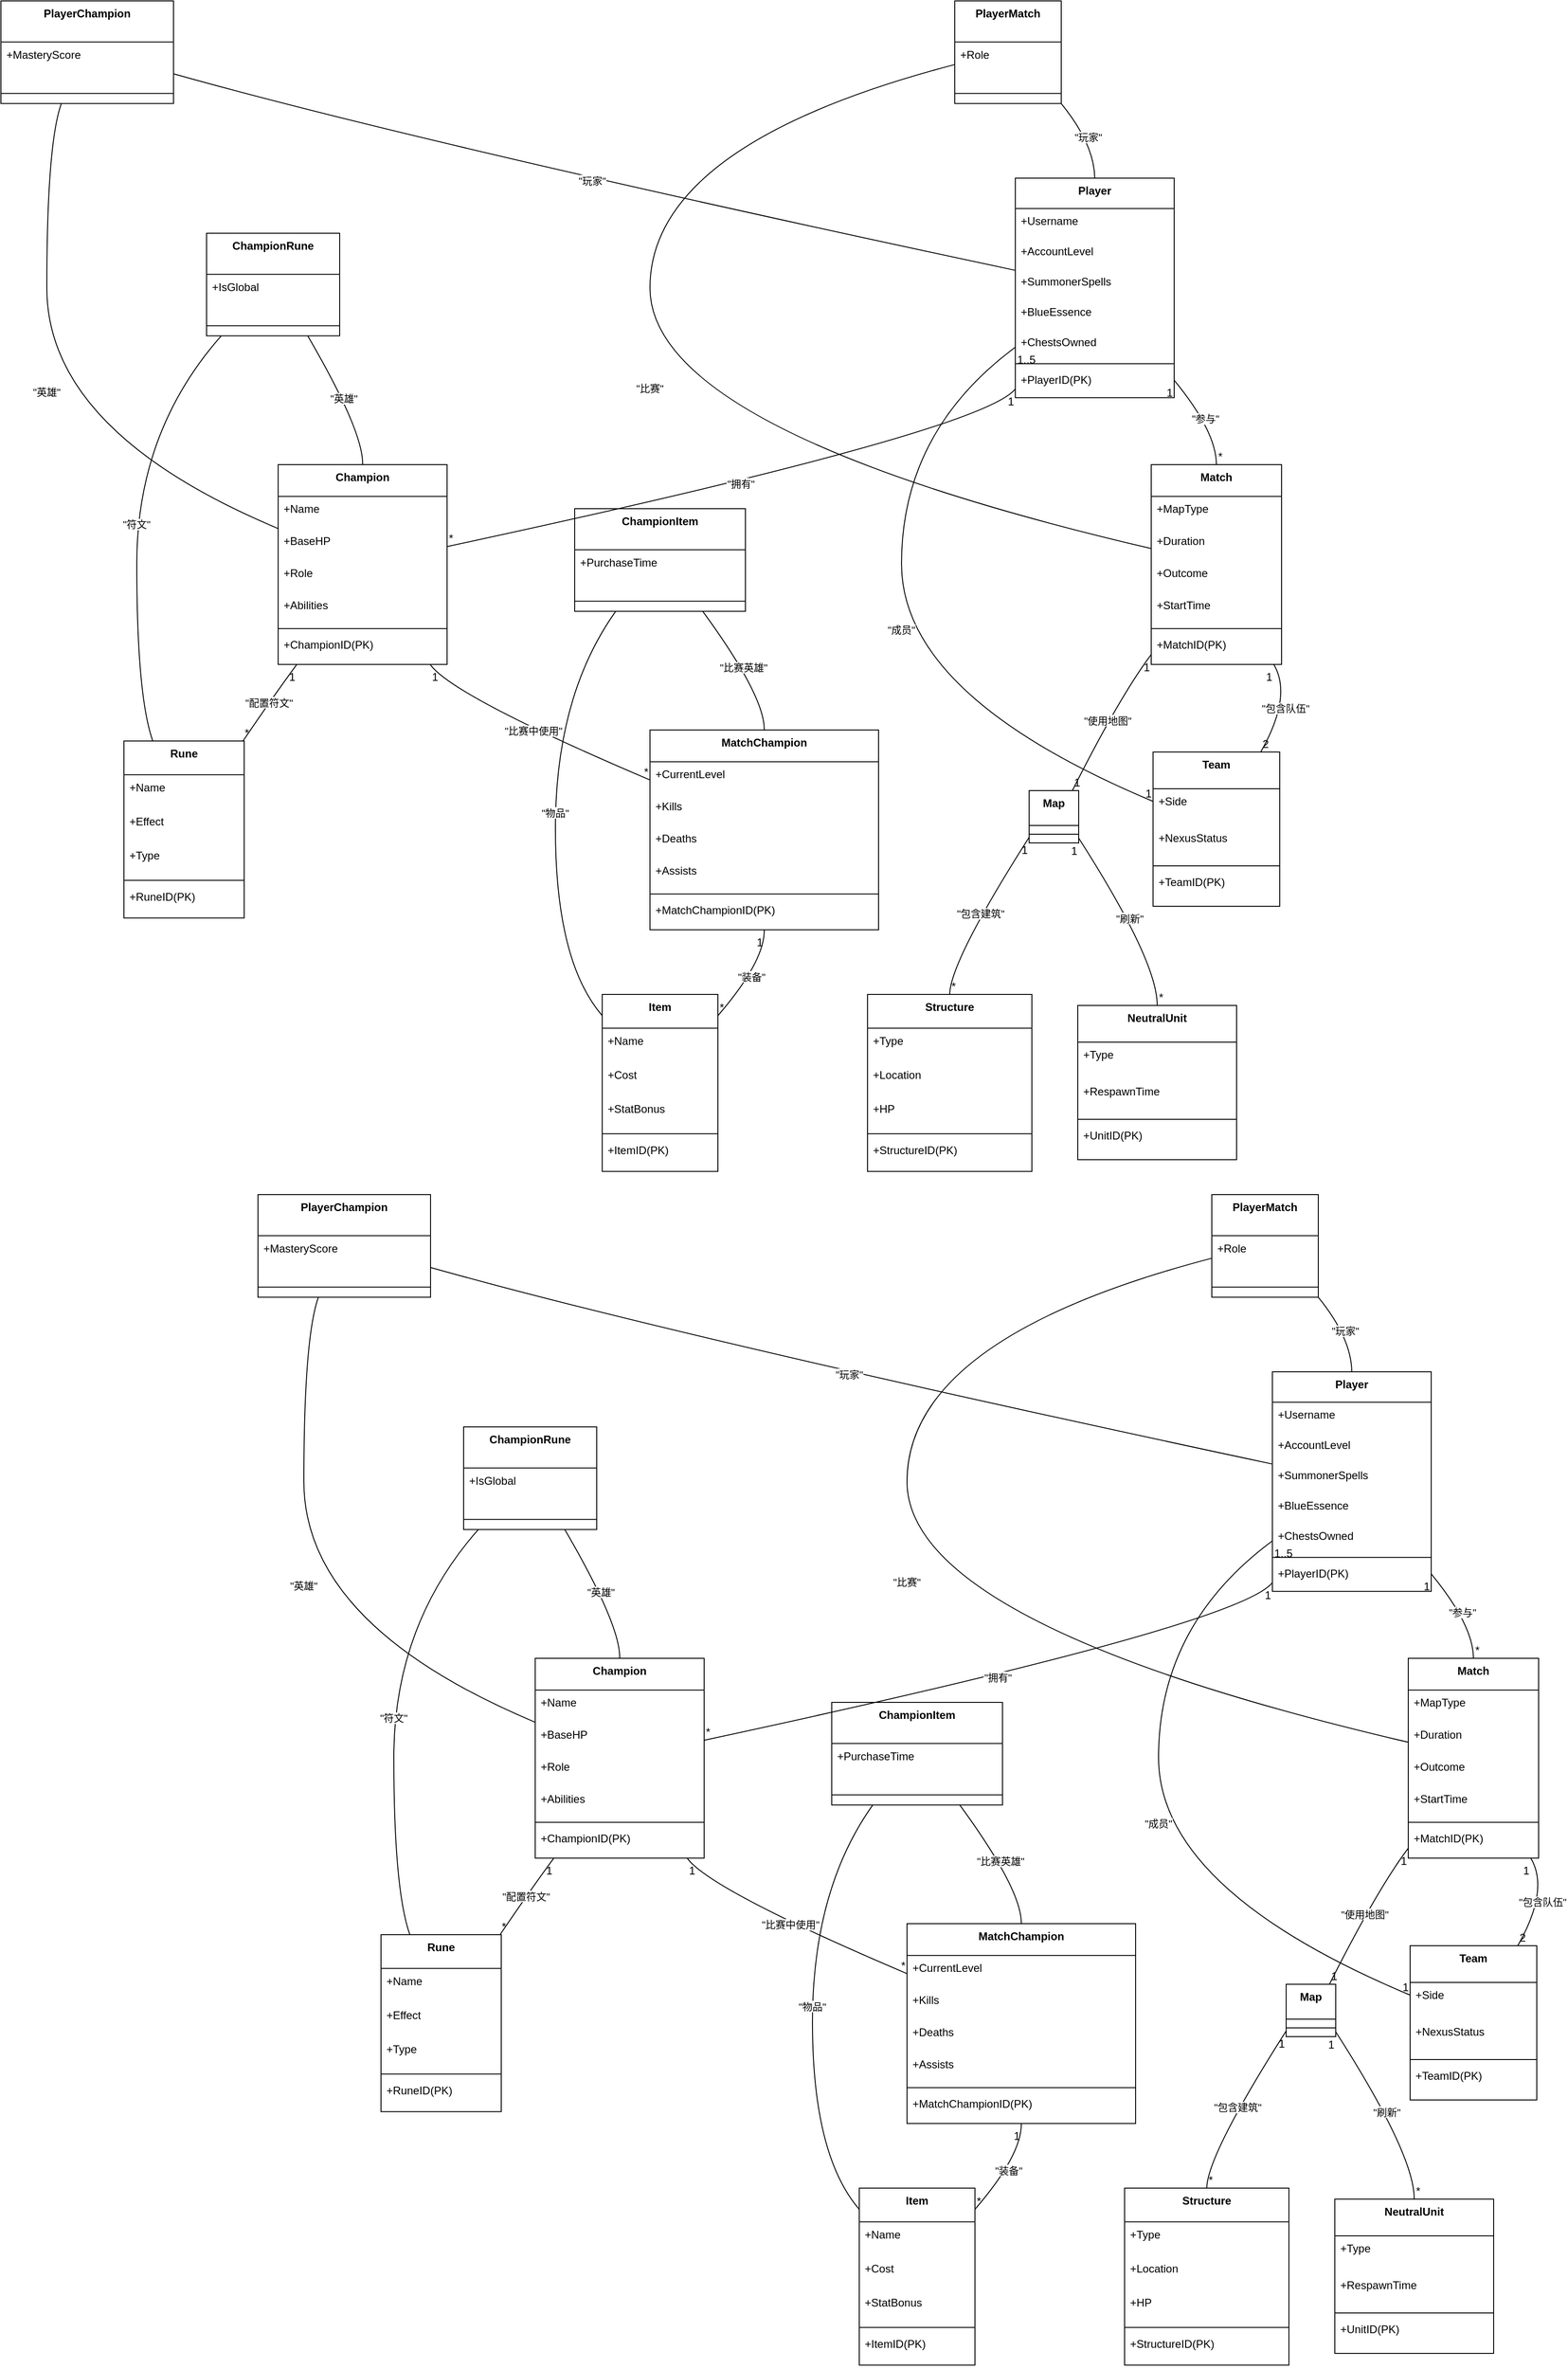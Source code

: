 <mxfile version="26.1.2">
  <diagram name="第 1 页" id="VQZcmBwhCDR7R6ewuUnQ">
    <mxGraphModel dx="1066" dy="149" grid="1" gridSize="10" guides="1" tooltips="1" connect="1" arrows="1" fold="1" page="1" pageScale="1" pageWidth="827" pageHeight="1169" math="0" shadow="0">
      <root>
        <mxCell id="0" />
        <mxCell id="1" parent="0" />
        <mxCell id="QCNZVSv0YwAwmQAjNbBU-1" value="Player" style="swimlane;fontStyle=1;align=center;verticalAlign=top;childLayout=stackLayout;horizontal=1;startSize=33.143;horizontalStack=0;resizeParent=1;resizeParentMax=0;resizeLast=0;collapsible=0;marginBottom=0;" vertex="1" parent="1">
          <mxGeometry x="1125" y="213" width="173" height="239.143" as="geometry" />
        </mxCell>
        <mxCell id="QCNZVSv0YwAwmQAjNbBU-2" value="+Username" style="text;strokeColor=none;fillColor=none;align=left;verticalAlign=top;spacingLeft=4;spacingRight=4;overflow=hidden;rotatable=0;points=[[0,0.5],[1,0.5]];portConstraint=eastwest;" vertex="1" parent="QCNZVSv0YwAwmQAjNbBU-1">
          <mxGeometry y="33.143" width="173" height="33" as="geometry" />
        </mxCell>
        <mxCell id="QCNZVSv0YwAwmQAjNbBU-3" value="+AccountLevel" style="text;strokeColor=none;fillColor=none;align=left;verticalAlign=top;spacingLeft=4;spacingRight=4;overflow=hidden;rotatable=0;points=[[0,0.5],[1,0.5]];portConstraint=eastwest;" vertex="1" parent="QCNZVSv0YwAwmQAjNbBU-1">
          <mxGeometry y="66.143" width="173" height="33" as="geometry" />
        </mxCell>
        <mxCell id="QCNZVSv0YwAwmQAjNbBU-4" value="+SummonerSpells" style="text;strokeColor=none;fillColor=none;align=left;verticalAlign=top;spacingLeft=4;spacingRight=4;overflow=hidden;rotatable=0;points=[[0,0.5],[1,0.5]];portConstraint=eastwest;" vertex="1" parent="QCNZVSv0YwAwmQAjNbBU-1">
          <mxGeometry y="99.143" width="173" height="33" as="geometry" />
        </mxCell>
        <mxCell id="QCNZVSv0YwAwmQAjNbBU-5" value="+BlueEssence" style="text;strokeColor=none;fillColor=none;align=left;verticalAlign=top;spacingLeft=4;spacingRight=4;overflow=hidden;rotatable=0;points=[[0,0.5],[1,0.5]];portConstraint=eastwest;" vertex="1" parent="QCNZVSv0YwAwmQAjNbBU-1">
          <mxGeometry y="132.143" width="173" height="33" as="geometry" />
        </mxCell>
        <mxCell id="QCNZVSv0YwAwmQAjNbBU-6" value="+ChestsOwned" style="text;strokeColor=none;fillColor=none;align=left;verticalAlign=top;spacingLeft=4;spacingRight=4;overflow=hidden;rotatable=0;points=[[0,0.5],[1,0.5]];portConstraint=eastwest;" vertex="1" parent="QCNZVSv0YwAwmQAjNbBU-1">
          <mxGeometry y="165.143" width="173" height="33" as="geometry" />
        </mxCell>
        <mxCell id="QCNZVSv0YwAwmQAjNbBU-7" style="line;strokeWidth=1;fillColor=none;align=left;verticalAlign=middle;spacingTop=-1;spacingLeft=3;spacingRight=3;rotatable=0;labelPosition=right;points=[];portConstraint=eastwest;strokeColor=inherit;" vertex="1" parent="QCNZVSv0YwAwmQAjNbBU-1">
          <mxGeometry y="198.143" width="173" height="8" as="geometry" />
        </mxCell>
        <mxCell id="QCNZVSv0YwAwmQAjNbBU-8" value="+PlayerID(PK)" style="text;strokeColor=none;fillColor=none;align=left;verticalAlign=top;spacingLeft=4;spacingRight=4;overflow=hidden;rotatable=0;points=[[0,0.5],[1,0.5]];portConstraint=eastwest;" vertex="1" parent="QCNZVSv0YwAwmQAjNbBU-1">
          <mxGeometry y="206.143" width="173" height="33" as="geometry" />
        </mxCell>
        <mxCell id="QCNZVSv0YwAwmQAjNbBU-9" value="Champion" style="swimlane;fontStyle=1;align=center;verticalAlign=top;childLayout=stackLayout;horizontal=1;startSize=34.667;horizontalStack=0;resizeParent=1;resizeParentMax=0;resizeLast=0;collapsible=0;marginBottom=0;" vertex="1" parent="1">
          <mxGeometry x="322" y="525" width="184" height="217.667" as="geometry" />
        </mxCell>
        <mxCell id="QCNZVSv0YwAwmQAjNbBU-10" value="+Name" style="text;strokeColor=none;fillColor=none;align=left;verticalAlign=top;spacingLeft=4;spacingRight=4;overflow=hidden;rotatable=0;points=[[0,0.5],[1,0.5]];portConstraint=eastwest;" vertex="1" parent="QCNZVSv0YwAwmQAjNbBU-9">
          <mxGeometry y="34.667" width="184" height="35" as="geometry" />
        </mxCell>
        <mxCell id="QCNZVSv0YwAwmQAjNbBU-11" value="+BaseHP" style="text;strokeColor=none;fillColor=none;align=left;verticalAlign=top;spacingLeft=4;spacingRight=4;overflow=hidden;rotatable=0;points=[[0,0.5],[1,0.5]];portConstraint=eastwest;" vertex="1" parent="QCNZVSv0YwAwmQAjNbBU-9">
          <mxGeometry y="69.667" width="184" height="35" as="geometry" />
        </mxCell>
        <mxCell id="QCNZVSv0YwAwmQAjNbBU-12" value="+Role" style="text;strokeColor=none;fillColor=none;align=left;verticalAlign=top;spacingLeft=4;spacingRight=4;overflow=hidden;rotatable=0;points=[[0,0.5],[1,0.5]];portConstraint=eastwest;" vertex="1" parent="QCNZVSv0YwAwmQAjNbBU-9">
          <mxGeometry y="104.667" width="184" height="35" as="geometry" />
        </mxCell>
        <mxCell id="QCNZVSv0YwAwmQAjNbBU-13" value="+Abilities" style="text;strokeColor=none;fillColor=none;align=left;verticalAlign=top;spacingLeft=4;spacingRight=4;overflow=hidden;rotatable=0;points=[[0,0.5],[1,0.5]];portConstraint=eastwest;" vertex="1" parent="QCNZVSv0YwAwmQAjNbBU-9">
          <mxGeometry y="139.667" width="184" height="35" as="geometry" />
        </mxCell>
        <mxCell id="QCNZVSv0YwAwmQAjNbBU-14" style="line;strokeWidth=1;fillColor=none;align=left;verticalAlign=middle;spacingTop=-1;spacingLeft=3;spacingRight=3;rotatable=0;labelPosition=right;points=[];portConstraint=eastwest;strokeColor=inherit;" vertex="1" parent="QCNZVSv0YwAwmQAjNbBU-9">
          <mxGeometry y="174.667" width="184" height="8" as="geometry" />
        </mxCell>
        <mxCell id="QCNZVSv0YwAwmQAjNbBU-15" value="+ChampionID(PK)" style="text;strokeColor=none;fillColor=none;align=left;verticalAlign=top;spacingLeft=4;spacingRight=4;overflow=hidden;rotatable=0;points=[[0,0.5],[1,0.5]];portConstraint=eastwest;" vertex="1" parent="QCNZVSv0YwAwmQAjNbBU-9">
          <mxGeometry y="182.667" width="184" height="35" as="geometry" />
        </mxCell>
        <mxCell id="QCNZVSv0YwAwmQAjNbBU-16" value="Match" style="swimlane;fontStyle=1;align=center;verticalAlign=top;childLayout=stackLayout;horizontal=1;startSize=34.667;horizontalStack=0;resizeParent=1;resizeParentMax=0;resizeLast=0;collapsible=0;marginBottom=0;" vertex="1" parent="1">
          <mxGeometry x="1273" y="525" width="142" height="217.667" as="geometry" />
        </mxCell>
        <mxCell id="QCNZVSv0YwAwmQAjNbBU-17" value="+MapType" style="text;strokeColor=none;fillColor=none;align=left;verticalAlign=top;spacingLeft=4;spacingRight=4;overflow=hidden;rotatable=0;points=[[0,0.5],[1,0.5]];portConstraint=eastwest;" vertex="1" parent="QCNZVSv0YwAwmQAjNbBU-16">
          <mxGeometry y="34.667" width="142" height="35" as="geometry" />
        </mxCell>
        <mxCell id="QCNZVSv0YwAwmQAjNbBU-18" value="+Duration" style="text;strokeColor=none;fillColor=none;align=left;verticalAlign=top;spacingLeft=4;spacingRight=4;overflow=hidden;rotatable=0;points=[[0,0.5],[1,0.5]];portConstraint=eastwest;" vertex="1" parent="QCNZVSv0YwAwmQAjNbBU-16">
          <mxGeometry y="69.667" width="142" height="35" as="geometry" />
        </mxCell>
        <mxCell id="QCNZVSv0YwAwmQAjNbBU-19" value="+Outcome" style="text;strokeColor=none;fillColor=none;align=left;verticalAlign=top;spacingLeft=4;spacingRight=4;overflow=hidden;rotatable=0;points=[[0,0.5],[1,0.5]];portConstraint=eastwest;" vertex="1" parent="QCNZVSv0YwAwmQAjNbBU-16">
          <mxGeometry y="104.667" width="142" height="35" as="geometry" />
        </mxCell>
        <mxCell id="QCNZVSv0YwAwmQAjNbBU-20" value="+StartTime" style="text;strokeColor=none;fillColor=none;align=left;verticalAlign=top;spacingLeft=4;spacingRight=4;overflow=hidden;rotatable=0;points=[[0,0.5],[1,0.5]];portConstraint=eastwest;" vertex="1" parent="QCNZVSv0YwAwmQAjNbBU-16">
          <mxGeometry y="139.667" width="142" height="35" as="geometry" />
        </mxCell>
        <mxCell id="QCNZVSv0YwAwmQAjNbBU-21" style="line;strokeWidth=1;fillColor=none;align=left;verticalAlign=middle;spacingTop=-1;spacingLeft=3;spacingRight=3;rotatable=0;labelPosition=right;points=[];portConstraint=eastwest;strokeColor=inherit;" vertex="1" parent="QCNZVSv0YwAwmQAjNbBU-16">
          <mxGeometry y="174.667" width="142" height="8" as="geometry" />
        </mxCell>
        <mxCell id="QCNZVSv0YwAwmQAjNbBU-22" value="+MatchID(PK)" style="text;strokeColor=none;fillColor=none;align=left;verticalAlign=top;spacingLeft=4;spacingRight=4;overflow=hidden;rotatable=0;points=[[0,0.5],[1,0.5]];portConstraint=eastwest;" vertex="1" parent="QCNZVSv0YwAwmQAjNbBU-16">
          <mxGeometry y="182.667" width="142" height="35" as="geometry" />
        </mxCell>
        <mxCell id="QCNZVSv0YwAwmQAjNbBU-23" value="Item" style="swimlane;fontStyle=1;align=center;verticalAlign=top;childLayout=stackLayout;horizontal=1;startSize=36.8;horizontalStack=0;resizeParent=1;resizeParentMax=0;resizeLast=0;collapsible=0;marginBottom=0;" vertex="1" parent="1">
          <mxGeometry x="675" y="1102" width="126" height="192.8" as="geometry" />
        </mxCell>
        <mxCell id="QCNZVSv0YwAwmQAjNbBU-24" value="+Name" style="text;strokeColor=none;fillColor=none;align=left;verticalAlign=top;spacingLeft=4;spacingRight=4;overflow=hidden;rotatable=0;points=[[0,0.5],[1,0.5]];portConstraint=eastwest;" vertex="1" parent="QCNZVSv0YwAwmQAjNbBU-23">
          <mxGeometry y="36.8" width="126" height="37" as="geometry" />
        </mxCell>
        <mxCell id="QCNZVSv0YwAwmQAjNbBU-25" value="+Cost" style="text;strokeColor=none;fillColor=none;align=left;verticalAlign=top;spacingLeft=4;spacingRight=4;overflow=hidden;rotatable=0;points=[[0,0.5],[1,0.5]];portConstraint=eastwest;" vertex="1" parent="QCNZVSv0YwAwmQAjNbBU-23">
          <mxGeometry y="73.8" width="126" height="37" as="geometry" />
        </mxCell>
        <mxCell id="QCNZVSv0YwAwmQAjNbBU-26" value="+StatBonus" style="text;strokeColor=none;fillColor=none;align=left;verticalAlign=top;spacingLeft=4;spacingRight=4;overflow=hidden;rotatable=0;points=[[0,0.5],[1,0.5]];portConstraint=eastwest;" vertex="1" parent="QCNZVSv0YwAwmQAjNbBU-23">
          <mxGeometry y="110.8" width="126" height="37" as="geometry" />
        </mxCell>
        <mxCell id="QCNZVSv0YwAwmQAjNbBU-27" style="line;strokeWidth=1;fillColor=none;align=left;verticalAlign=middle;spacingTop=-1;spacingLeft=3;spacingRight=3;rotatable=0;labelPosition=right;points=[];portConstraint=eastwest;strokeColor=inherit;" vertex="1" parent="QCNZVSv0YwAwmQAjNbBU-23">
          <mxGeometry y="147.8" width="126" height="8" as="geometry" />
        </mxCell>
        <mxCell id="QCNZVSv0YwAwmQAjNbBU-28" value="+ItemID(PK)" style="text;strokeColor=none;fillColor=none;align=left;verticalAlign=top;spacingLeft=4;spacingRight=4;overflow=hidden;rotatable=0;points=[[0,0.5],[1,0.5]];portConstraint=eastwest;" vertex="1" parent="QCNZVSv0YwAwmQAjNbBU-23">
          <mxGeometry y="155.8" width="126" height="37" as="geometry" />
        </mxCell>
        <mxCell id="QCNZVSv0YwAwmQAjNbBU-29" value="Rune" style="swimlane;fontStyle=1;align=center;verticalAlign=top;childLayout=stackLayout;horizontal=1;startSize=36.8;horizontalStack=0;resizeParent=1;resizeParentMax=0;resizeLast=0;collapsible=0;marginBottom=0;" vertex="1" parent="1">
          <mxGeometry x="154" y="826" width="131" height="192.8" as="geometry" />
        </mxCell>
        <mxCell id="QCNZVSv0YwAwmQAjNbBU-30" value="+Name" style="text;strokeColor=none;fillColor=none;align=left;verticalAlign=top;spacingLeft=4;spacingRight=4;overflow=hidden;rotatable=0;points=[[0,0.5],[1,0.5]];portConstraint=eastwest;" vertex="1" parent="QCNZVSv0YwAwmQAjNbBU-29">
          <mxGeometry y="36.8" width="131" height="37" as="geometry" />
        </mxCell>
        <mxCell id="QCNZVSv0YwAwmQAjNbBU-31" value="+Effect" style="text;strokeColor=none;fillColor=none;align=left;verticalAlign=top;spacingLeft=4;spacingRight=4;overflow=hidden;rotatable=0;points=[[0,0.5],[1,0.5]];portConstraint=eastwest;" vertex="1" parent="QCNZVSv0YwAwmQAjNbBU-29">
          <mxGeometry y="73.8" width="131" height="37" as="geometry" />
        </mxCell>
        <mxCell id="QCNZVSv0YwAwmQAjNbBU-32" value="+Type" style="text;strokeColor=none;fillColor=none;align=left;verticalAlign=top;spacingLeft=4;spacingRight=4;overflow=hidden;rotatable=0;points=[[0,0.5],[1,0.5]];portConstraint=eastwest;" vertex="1" parent="QCNZVSv0YwAwmQAjNbBU-29">
          <mxGeometry y="110.8" width="131" height="37" as="geometry" />
        </mxCell>
        <mxCell id="QCNZVSv0YwAwmQAjNbBU-33" style="line;strokeWidth=1;fillColor=none;align=left;verticalAlign=middle;spacingTop=-1;spacingLeft=3;spacingRight=3;rotatable=0;labelPosition=right;points=[];portConstraint=eastwest;strokeColor=inherit;" vertex="1" parent="QCNZVSv0YwAwmQAjNbBU-29">
          <mxGeometry y="147.8" width="131" height="8" as="geometry" />
        </mxCell>
        <mxCell id="QCNZVSv0YwAwmQAjNbBU-34" value="+RuneID(PK)" style="text;strokeColor=none;fillColor=none;align=left;verticalAlign=top;spacingLeft=4;spacingRight=4;overflow=hidden;rotatable=0;points=[[0,0.5],[1,0.5]];portConstraint=eastwest;" vertex="1" parent="QCNZVSv0YwAwmQAjNbBU-29">
          <mxGeometry y="155.8" width="131" height="37" as="geometry" />
        </mxCell>
        <mxCell id="QCNZVSv0YwAwmQAjNbBU-35" value="Team" style="swimlane;fontStyle=1;align=center;verticalAlign=top;childLayout=stackLayout;horizontal=1;startSize=40;horizontalStack=0;resizeParent=1;resizeParentMax=0;resizeLast=0;collapsible=0;marginBottom=0;" vertex="1" parent="1">
          <mxGeometry x="1275" y="838" width="138" height="168" as="geometry" />
        </mxCell>
        <mxCell id="QCNZVSv0YwAwmQAjNbBU-36" value="+Side" style="text;strokeColor=none;fillColor=none;align=left;verticalAlign=top;spacingLeft=4;spacingRight=4;overflow=hidden;rotatable=0;points=[[0,0.5],[1,0.5]];portConstraint=eastwest;" vertex="1" parent="QCNZVSv0YwAwmQAjNbBU-35">
          <mxGeometry y="40" width="138" height="40" as="geometry" />
        </mxCell>
        <mxCell id="QCNZVSv0YwAwmQAjNbBU-37" value="+NexusStatus" style="text;strokeColor=none;fillColor=none;align=left;verticalAlign=top;spacingLeft=4;spacingRight=4;overflow=hidden;rotatable=0;points=[[0,0.5],[1,0.5]];portConstraint=eastwest;" vertex="1" parent="QCNZVSv0YwAwmQAjNbBU-35">
          <mxGeometry y="80" width="138" height="40" as="geometry" />
        </mxCell>
        <mxCell id="QCNZVSv0YwAwmQAjNbBU-38" style="line;strokeWidth=1;fillColor=none;align=left;verticalAlign=middle;spacingTop=-1;spacingLeft=3;spacingRight=3;rotatable=0;labelPosition=right;points=[];portConstraint=eastwest;strokeColor=inherit;" vertex="1" parent="QCNZVSv0YwAwmQAjNbBU-35">
          <mxGeometry y="120" width="138" height="8" as="geometry" />
        </mxCell>
        <mxCell id="QCNZVSv0YwAwmQAjNbBU-39" value="+TeamID(PK)" style="text;strokeColor=none;fillColor=none;align=left;verticalAlign=top;spacingLeft=4;spacingRight=4;overflow=hidden;rotatable=0;points=[[0,0.5],[1,0.5]];portConstraint=eastwest;" vertex="1" parent="QCNZVSv0YwAwmQAjNbBU-35">
          <mxGeometry y="128" width="138" height="40" as="geometry" />
        </mxCell>
        <mxCell id="QCNZVSv0YwAwmQAjNbBU-40" value="MatchChampion" style="swimlane;fontStyle=1;align=center;verticalAlign=top;childLayout=stackLayout;horizontal=1;startSize=34.667;horizontalStack=0;resizeParent=1;resizeParentMax=0;resizeLast=0;collapsible=0;marginBottom=0;" vertex="1" parent="1">
          <mxGeometry x="727" y="814" width="249" height="217.667" as="geometry" />
        </mxCell>
        <mxCell id="QCNZVSv0YwAwmQAjNbBU-41" value="+CurrentLevel" style="text;strokeColor=none;fillColor=none;align=left;verticalAlign=top;spacingLeft=4;spacingRight=4;overflow=hidden;rotatable=0;points=[[0,0.5],[1,0.5]];portConstraint=eastwest;" vertex="1" parent="QCNZVSv0YwAwmQAjNbBU-40">
          <mxGeometry y="34.667" width="249" height="35" as="geometry" />
        </mxCell>
        <mxCell id="QCNZVSv0YwAwmQAjNbBU-42" value="+Kills" style="text;strokeColor=none;fillColor=none;align=left;verticalAlign=top;spacingLeft=4;spacingRight=4;overflow=hidden;rotatable=0;points=[[0,0.5],[1,0.5]];portConstraint=eastwest;" vertex="1" parent="QCNZVSv0YwAwmQAjNbBU-40">
          <mxGeometry y="69.667" width="249" height="35" as="geometry" />
        </mxCell>
        <mxCell id="QCNZVSv0YwAwmQAjNbBU-43" value="+Deaths" style="text;strokeColor=none;fillColor=none;align=left;verticalAlign=top;spacingLeft=4;spacingRight=4;overflow=hidden;rotatable=0;points=[[0,0.5],[1,0.5]];portConstraint=eastwest;" vertex="1" parent="QCNZVSv0YwAwmQAjNbBU-40">
          <mxGeometry y="104.667" width="249" height="35" as="geometry" />
        </mxCell>
        <mxCell id="QCNZVSv0YwAwmQAjNbBU-44" value="+Assists" style="text;strokeColor=none;fillColor=none;align=left;verticalAlign=top;spacingLeft=4;spacingRight=4;overflow=hidden;rotatable=0;points=[[0,0.5],[1,0.5]];portConstraint=eastwest;" vertex="1" parent="QCNZVSv0YwAwmQAjNbBU-40">
          <mxGeometry y="139.667" width="249" height="35" as="geometry" />
        </mxCell>
        <mxCell id="QCNZVSv0YwAwmQAjNbBU-45" style="line;strokeWidth=1;fillColor=none;align=left;verticalAlign=middle;spacingTop=-1;spacingLeft=3;spacingRight=3;rotatable=0;labelPosition=right;points=[];portConstraint=eastwest;strokeColor=inherit;" vertex="1" parent="QCNZVSv0YwAwmQAjNbBU-40">
          <mxGeometry y="174.667" width="249" height="8" as="geometry" />
        </mxCell>
        <mxCell id="QCNZVSv0YwAwmQAjNbBU-46" value="+MatchChampionID(PK)" style="text;strokeColor=none;fillColor=none;align=left;verticalAlign=top;spacingLeft=4;spacingRight=4;overflow=hidden;rotatable=0;points=[[0,0.5],[1,0.5]];portConstraint=eastwest;" vertex="1" parent="QCNZVSv0YwAwmQAjNbBU-40">
          <mxGeometry y="182.667" width="249" height="35" as="geometry" />
        </mxCell>
        <mxCell id="QCNZVSv0YwAwmQAjNbBU-47" value="NeutralUnit" style="swimlane;fontStyle=1;align=center;verticalAlign=top;childLayout=stackLayout;horizontal=1;startSize=40;horizontalStack=0;resizeParent=1;resizeParentMax=0;resizeLast=0;collapsible=0;marginBottom=0;" vertex="1" parent="1">
          <mxGeometry x="1193" y="1114" width="173" height="168" as="geometry" />
        </mxCell>
        <mxCell id="QCNZVSv0YwAwmQAjNbBU-48" value="+Type" style="text;strokeColor=none;fillColor=none;align=left;verticalAlign=top;spacingLeft=4;spacingRight=4;overflow=hidden;rotatable=0;points=[[0,0.5],[1,0.5]];portConstraint=eastwest;" vertex="1" parent="QCNZVSv0YwAwmQAjNbBU-47">
          <mxGeometry y="40" width="173" height="40" as="geometry" />
        </mxCell>
        <mxCell id="QCNZVSv0YwAwmQAjNbBU-49" value="+RespawnTime" style="text;strokeColor=none;fillColor=none;align=left;verticalAlign=top;spacingLeft=4;spacingRight=4;overflow=hidden;rotatable=0;points=[[0,0.5],[1,0.5]];portConstraint=eastwest;" vertex="1" parent="QCNZVSv0YwAwmQAjNbBU-47">
          <mxGeometry y="80" width="173" height="40" as="geometry" />
        </mxCell>
        <mxCell id="QCNZVSv0YwAwmQAjNbBU-50" style="line;strokeWidth=1;fillColor=none;align=left;verticalAlign=middle;spacingTop=-1;spacingLeft=3;spacingRight=3;rotatable=0;labelPosition=right;points=[];portConstraint=eastwest;strokeColor=inherit;" vertex="1" parent="QCNZVSv0YwAwmQAjNbBU-47">
          <mxGeometry y="120" width="173" height="8" as="geometry" />
        </mxCell>
        <mxCell id="QCNZVSv0YwAwmQAjNbBU-51" value="+UnitID(PK)" style="text;strokeColor=none;fillColor=none;align=left;verticalAlign=top;spacingLeft=4;spacingRight=4;overflow=hidden;rotatable=0;points=[[0,0.5],[1,0.5]];portConstraint=eastwest;" vertex="1" parent="QCNZVSv0YwAwmQAjNbBU-47">
          <mxGeometry y="128" width="173" height="40" as="geometry" />
        </mxCell>
        <mxCell id="QCNZVSv0YwAwmQAjNbBU-52" value="Structure" style="swimlane;fontStyle=1;align=center;verticalAlign=top;childLayout=stackLayout;horizontal=1;startSize=36.8;horizontalStack=0;resizeParent=1;resizeParentMax=0;resizeLast=0;collapsible=0;marginBottom=0;" vertex="1" parent="1">
          <mxGeometry x="964" y="1102" width="179" height="192.8" as="geometry" />
        </mxCell>
        <mxCell id="QCNZVSv0YwAwmQAjNbBU-53" value="+Type" style="text;strokeColor=none;fillColor=none;align=left;verticalAlign=top;spacingLeft=4;spacingRight=4;overflow=hidden;rotatable=0;points=[[0,0.5],[1,0.5]];portConstraint=eastwest;" vertex="1" parent="QCNZVSv0YwAwmQAjNbBU-52">
          <mxGeometry y="36.8" width="179" height="37" as="geometry" />
        </mxCell>
        <mxCell id="QCNZVSv0YwAwmQAjNbBU-54" value="+Location" style="text;strokeColor=none;fillColor=none;align=left;verticalAlign=top;spacingLeft=4;spacingRight=4;overflow=hidden;rotatable=0;points=[[0,0.5],[1,0.5]];portConstraint=eastwest;" vertex="1" parent="QCNZVSv0YwAwmQAjNbBU-52">
          <mxGeometry y="73.8" width="179" height="37" as="geometry" />
        </mxCell>
        <mxCell id="QCNZVSv0YwAwmQAjNbBU-55" value="+HP" style="text;strokeColor=none;fillColor=none;align=left;verticalAlign=top;spacingLeft=4;spacingRight=4;overflow=hidden;rotatable=0;points=[[0,0.5],[1,0.5]];portConstraint=eastwest;" vertex="1" parent="QCNZVSv0YwAwmQAjNbBU-52">
          <mxGeometry y="110.8" width="179" height="37" as="geometry" />
        </mxCell>
        <mxCell id="QCNZVSv0YwAwmQAjNbBU-56" style="line;strokeWidth=1;fillColor=none;align=left;verticalAlign=middle;spacingTop=-1;spacingLeft=3;spacingRight=3;rotatable=0;labelPosition=right;points=[];portConstraint=eastwest;strokeColor=inherit;" vertex="1" parent="QCNZVSv0YwAwmQAjNbBU-52">
          <mxGeometry y="147.8" width="179" height="8" as="geometry" />
        </mxCell>
        <mxCell id="QCNZVSv0YwAwmQAjNbBU-57" value="+StructureID(PK)" style="text;strokeColor=none;fillColor=none;align=left;verticalAlign=top;spacingLeft=4;spacingRight=4;overflow=hidden;rotatable=0;points=[[0,0.5],[1,0.5]];portConstraint=eastwest;" vertex="1" parent="QCNZVSv0YwAwmQAjNbBU-52">
          <mxGeometry y="155.8" width="179" height="37" as="geometry" />
        </mxCell>
        <mxCell id="QCNZVSv0YwAwmQAjNbBU-58" value="Map" style="swimlane;fontStyle=1;align=center;verticalAlign=top;childLayout=stackLayout;horizontal=1;startSize=38;horizontalStack=0;resizeParent=1;resizeParentMax=0;resizeLast=0;collapsible=0;marginBottom=0;" vertex="1" parent="1">
          <mxGeometry x="1140" y="880" width="54" height="57" as="geometry" />
        </mxCell>
        <mxCell id="QCNZVSv0YwAwmQAjNbBU-59" style="line;strokeWidth=1;fillColor=none;align=left;verticalAlign=middle;spacingTop=-1;spacingLeft=3;spacingRight=3;rotatable=0;labelPosition=right;points=[];portConstraint=eastwest;strokeColor=inherit;" vertex="1" parent="QCNZVSv0YwAwmQAjNbBU-58">
          <mxGeometry y="38" width="54" height="19" as="geometry" />
        </mxCell>
        <mxCell id="QCNZVSv0YwAwmQAjNbBU-60" value="PlayerMatch" style="swimlane;fontStyle=1;align=center;verticalAlign=top;childLayout=stackLayout;horizontal=1;startSize=44.8;horizontalStack=0;resizeParent=1;resizeParentMax=0;resizeLast=0;collapsible=0;marginBottom=0;" vertex="1" parent="1">
          <mxGeometry x="1059" y="20" width="116" height="111.8" as="geometry" />
        </mxCell>
        <mxCell id="QCNZVSv0YwAwmQAjNbBU-61" value="+Role" style="text;strokeColor=none;fillColor=none;align=left;verticalAlign=top;spacingLeft=4;spacingRight=4;overflow=hidden;rotatable=0;points=[[0,0.5],[1,0.5]];portConstraint=eastwest;" vertex="1" parent="QCNZVSv0YwAwmQAjNbBU-60">
          <mxGeometry y="44.8" width="116" height="45" as="geometry" />
        </mxCell>
        <mxCell id="QCNZVSv0YwAwmQAjNbBU-62" style="line;strokeWidth=1;fillColor=none;align=left;verticalAlign=middle;spacingTop=-1;spacingLeft=3;spacingRight=3;rotatable=0;labelPosition=right;points=[];portConstraint=eastwest;strokeColor=inherit;" vertex="1" parent="QCNZVSv0YwAwmQAjNbBU-60">
          <mxGeometry y="89.8" width="116" height="22" as="geometry" />
        </mxCell>
        <mxCell id="QCNZVSv0YwAwmQAjNbBU-63" value="PlayerChampion" style="swimlane;fontStyle=1;align=center;verticalAlign=top;childLayout=stackLayout;horizontal=1;startSize=44.8;horizontalStack=0;resizeParent=1;resizeParentMax=0;resizeLast=0;collapsible=0;marginBottom=0;" vertex="1" parent="1">
          <mxGeometry x="20" y="20" width="188" height="111.8" as="geometry" />
        </mxCell>
        <mxCell id="QCNZVSv0YwAwmQAjNbBU-64" value="+MasteryScore" style="text;strokeColor=none;fillColor=none;align=left;verticalAlign=top;spacingLeft=4;spacingRight=4;overflow=hidden;rotatable=0;points=[[0,0.5],[1,0.5]];portConstraint=eastwest;" vertex="1" parent="QCNZVSv0YwAwmQAjNbBU-63">
          <mxGeometry y="44.8" width="188" height="45" as="geometry" />
        </mxCell>
        <mxCell id="QCNZVSv0YwAwmQAjNbBU-65" style="line;strokeWidth=1;fillColor=none;align=left;verticalAlign=middle;spacingTop=-1;spacingLeft=3;spacingRight=3;rotatable=0;labelPosition=right;points=[];portConstraint=eastwest;strokeColor=inherit;" vertex="1" parent="QCNZVSv0YwAwmQAjNbBU-63">
          <mxGeometry y="89.8" width="188" height="22" as="geometry" />
        </mxCell>
        <mxCell id="QCNZVSv0YwAwmQAjNbBU-66" value="ChampionItem" style="swimlane;fontStyle=1;align=center;verticalAlign=top;childLayout=stackLayout;horizontal=1;startSize=44.8;horizontalStack=0;resizeParent=1;resizeParentMax=0;resizeLast=0;collapsible=0;marginBottom=0;" vertex="1" parent="1">
          <mxGeometry x="645" y="573" width="186" height="111.8" as="geometry" />
        </mxCell>
        <mxCell id="QCNZVSv0YwAwmQAjNbBU-67" value="+PurchaseTime" style="text;strokeColor=none;fillColor=none;align=left;verticalAlign=top;spacingLeft=4;spacingRight=4;overflow=hidden;rotatable=0;points=[[0,0.5],[1,0.5]];portConstraint=eastwest;" vertex="1" parent="QCNZVSv0YwAwmQAjNbBU-66">
          <mxGeometry y="44.8" width="186" height="45" as="geometry" />
        </mxCell>
        <mxCell id="QCNZVSv0YwAwmQAjNbBU-68" style="line;strokeWidth=1;fillColor=none;align=left;verticalAlign=middle;spacingTop=-1;spacingLeft=3;spacingRight=3;rotatable=0;labelPosition=right;points=[];portConstraint=eastwest;strokeColor=inherit;" vertex="1" parent="QCNZVSv0YwAwmQAjNbBU-66">
          <mxGeometry y="89.8" width="186" height="22" as="geometry" />
        </mxCell>
        <mxCell id="QCNZVSv0YwAwmQAjNbBU-69" value="ChampionRune" style="swimlane;fontStyle=1;align=center;verticalAlign=top;childLayout=stackLayout;horizontal=1;startSize=44.8;horizontalStack=0;resizeParent=1;resizeParentMax=0;resizeLast=0;collapsible=0;marginBottom=0;" vertex="1" parent="1">
          <mxGeometry x="244" y="273" width="145" height="111.8" as="geometry" />
        </mxCell>
        <mxCell id="QCNZVSv0YwAwmQAjNbBU-70" value="+IsGlobal" style="text;strokeColor=none;fillColor=none;align=left;verticalAlign=top;spacingLeft=4;spacingRight=4;overflow=hidden;rotatable=0;points=[[0,0.5],[1,0.5]];portConstraint=eastwest;" vertex="1" parent="QCNZVSv0YwAwmQAjNbBU-69">
          <mxGeometry y="44.8" width="145" height="45" as="geometry" />
        </mxCell>
        <mxCell id="QCNZVSv0YwAwmQAjNbBU-71" style="line;strokeWidth=1;fillColor=none;align=left;verticalAlign=middle;spacingTop=-1;spacingLeft=3;spacingRight=3;rotatable=0;labelPosition=right;points=[];portConstraint=eastwest;strokeColor=inherit;" vertex="1" parent="QCNZVSv0YwAwmQAjNbBU-69">
          <mxGeometry y="89.8" width="145" height="22" as="geometry" />
        </mxCell>
        <mxCell id="QCNZVSv0YwAwmQAjNbBU-72" value="&quot;参与&quot;" style="curved=1;startArrow=none;endArrow=none;exitX=1;exitY=0.92;entryX=0.5;entryY=0;rounded=0;" edge="1" parent="1" source="QCNZVSv0YwAwmQAjNbBU-1" target="QCNZVSv0YwAwmQAjNbBU-16">
          <mxGeometry relative="1" as="geometry">
            <Array as="points">
              <mxPoint x="1344" y="489" />
            </Array>
          </mxGeometry>
        </mxCell>
        <mxCell id="QCNZVSv0YwAwmQAjNbBU-73" value="1" style="edgeLabel;resizable=0;labelBackgroundColor=none;fontSize=12;align=right;verticalAlign=top;" vertex="1" parent="QCNZVSv0YwAwmQAjNbBU-72">
          <mxGeometry x="-1" relative="1" as="geometry" />
        </mxCell>
        <mxCell id="QCNZVSv0YwAwmQAjNbBU-74" value="*" style="edgeLabel;resizable=0;labelBackgroundColor=none;fontSize=12;align=left;verticalAlign=bottom;" vertex="1" parent="QCNZVSv0YwAwmQAjNbBU-72">
          <mxGeometry x="1" relative="1" as="geometry" />
        </mxCell>
        <mxCell id="QCNZVSv0YwAwmQAjNbBU-75" value="&quot;拥有&quot;" style="curved=1;startArrow=none;endArrow=none;exitX=0;exitY=0.96;entryX=1;entryY=0.41;rounded=0;" edge="1" parent="1" source="QCNZVSv0YwAwmQAjNbBU-1" target="QCNZVSv0YwAwmQAjNbBU-9">
          <mxGeometry relative="1" as="geometry">
            <Array as="points">
              <mxPoint x="1089" y="489" />
            </Array>
          </mxGeometry>
        </mxCell>
        <mxCell id="QCNZVSv0YwAwmQAjNbBU-76" value="1" style="edgeLabel;resizable=0;labelBackgroundColor=none;fontSize=12;align=right;verticalAlign=top;" vertex="1" parent="QCNZVSv0YwAwmQAjNbBU-75">
          <mxGeometry x="-1" relative="1" as="geometry" />
        </mxCell>
        <mxCell id="QCNZVSv0YwAwmQAjNbBU-77" value="*" style="edgeLabel;resizable=0;labelBackgroundColor=none;fontSize=12;align=left;verticalAlign=bottom;" vertex="1" parent="QCNZVSv0YwAwmQAjNbBU-75">
          <mxGeometry x="1" relative="1" as="geometry" />
        </mxCell>
        <mxCell id="QCNZVSv0YwAwmQAjNbBU-78" value="&quot;比赛中使用&quot;" style="curved=1;startArrow=none;endArrow=none;exitX=0.9;exitY=1;entryX=0;entryY=0.25;rounded=0;" edge="1" parent="1" source="QCNZVSv0YwAwmQAjNbBU-9" target="QCNZVSv0YwAwmQAjNbBU-40">
          <mxGeometry relative="1" as="geometry">
            <Array as="points">
              <mxPoint x="512" y="777" />
            </Array>
          </mxGeometry>
        </mxCell>
        <mxCell id="QCNZVSv0YwAwmQAjNbBU-79" value="1" style="edgeLabel;resizable=0;labelBackgroundColor=none;fontSize=12;align=left;verticalAlign=top;" vertex="1" parent="QCNZVSv0YwAwmQAjNbBU-78">
          <mxGeometry x="-1" relative="1" as="geometry" />
        </mxCell>
        <mxCell id="QCNZVSv0YwAwmQAjNbBU-80" value="*" style="edgeLabel;resizable=0;labelBackgroundColor=none;fontSize=12;align=right;verticalAlign=bottom;" vertex="1" parent="QCNZVSv0YwAwmQAjNbBU-78">
          <mxGeometry x="1" relative="1" as="geometry" />
        </mxCell>
        <mxCell id="QCNZVSv0YwAwmQAjNbBU-81" value="&quot;包含队伍&quot;" style="curved=1;startArrow=none;endArrow=none;exitX=0.94;exitY=1;entryX=0.85;entryY=0;rounded=0;" edge="1" parent="1" source="QCNZVSv0YwAwmQAjNbBU-16" target="QCNZVSv0YwAwmQAjNbBU-35">
          <mxGeometry relative="1" as="geometry">
            <Array as="points">
              <mxPoint x="1427" y="777" />
            </Array>
          </mxGeometry>
        </mxCell>
        <mxCell id="QCNZVSv0YwAwmQAjNbBU-82" value="1" style="edgeLabel;resizable=0;labelBackgroundColor=none;fontSize=12;align=right;verticalAlign=top;" vertex="1" parent="QCNZVSv0YwAwmQAjNbBU-81">
          <mxGeometry x="-1" relative="1" as="geometry" />
        </mxCell>
        <mxCell id="QCNZVSv0YwAwmQAjNbBU-83" value="2" style="edgeLabel;resizable=0;labelBackgroundColor=none;fontSize=12;align=left;verticalAlign=bottom;" vertex="1" parent="QCNZVSv0YwAwmQAjNbBU-81">
          <mxGeometry x="1" relative="1" as="geometry" />
        </mxCell>
        <mxCell id="QCNZVSv0YwAwmQAjNbBU-84" value="&quot;成员&quot;" style="curved=1;startArrow=none;endArrow=none;exitX=0;exitY=0.32;entryX=0;entryY=0.77;rounded=0;" edge="1" parent="1" source="QCNZVSv0YwAwmQAjNbBU-35" target="QCNZVSv0YwAwmQAjNbBU-1">
          <mxGeometry relative="1" as="geometry">
            <Array as="points">
              <mxPoint x="1001" y="777" />
              <mxPoint x="1001" y="489" />
            </Array>
          </mxGeometry>
        </mxCell>
        <mxCell id="QCNZVSv0YwAwmQAjNbBU-85" value="1" style="edgeLabel;resizable=0;labelBackgroundColor=none;fontSize=12;align=right;verticalAlign=bottom;" vertex="1" parent="QCNZVSv0YwAwmQAjNbBU-84">
          <mxGeometry x="-1" relative="1" as="geometry" />
        </mxCell>
        <mxCell id="QCNZVSv0YwAwmQAjNbBU-86" value="1..5" style="edgeLabel;resizable=0;labelBackgroundColor=none;fontSize=12;align=left;verticalAlign=top;" vertex="1" parent="QCNZVSv0YwAwmQAjNbBU-84">
          <mxGeometry x="1" relative="1" as="geometry" />
        </mxCell>
        <mxCell id="QCNZVSv0YwAwmQAjNbBU-87" value="&quot;装备&quot;" style="curved=1;startArrow=none;endArrow=none;exitX=0.5;exitY=1;entryX=1;entryY=0.12;rounded=0;" edge="1" parent="1" source="QCNZVSv0YwAwmQAjNbBU-40" target="QCNZVSv0YwAwmQAjNbBU-23">
          <mxGeometry relative="1" as="geometry">
            <Array as="points">
              <mxPoint x="852" y="1066" />
            </Array>
          </mxGeometry>
        </mxCell>
        <mxCell id="QCNZVSv0YwAwmQAjNbBU-88" value="1" style="edgeLabel;resizable=0;labelBackgroundColor=none;fontSize=12;align=right;verticalAlign=top;" vertex="1" parent="QCNZVSv0YwAwmQAjNbBU-87">
          <mxGeometry x="-1" relative="1" as="geometry" />
        </mxCell>
        <mxCell id="QCNZVSv0YwAwmQAjNbBU-89" value="*" style="edgeLabel;resizable=0;labelBackgroundColor=none;fontSize=12;align=left;verticalAlign=bottom;" vertex="1" parent="QCNZVSv0YwAwmQAjNbBU-87">
          <mxGeometry x="1" relative="1" as="geometry" />
        </mxCell>
        <mxCell id="QCNZVSv0YwAwmQAjNbBU-90" value="&quot;配置符文&quot;" style="curved=1;startArrow=none;endArrow=none;exitX=0.11;exitY=1;entryX=0.99;entryY=0;rounded=0;" edge="1" parent="1" source="QCNZVSv0YwAwmQAjNbBU-9" target="QCNZVSv0YwAwmQAjNbBU-29">
          <mxGeometry relative="1" as="geometry">
            <Array as="points">
              <mxPoint x="317" y="777" />
            </Array>
          </mxGeometry>
        </mxCell>
        <mxCell id="QCNZVSv0YwAwmQAjNbBU-91" value="1" style="edgeLabel;resizable=0;labelBackgroundColor=none;fontSize=12;align=right;verticalAlign=top;" vertex="1" parent="QCNZVSv0YwAwmQAjNbBU-90">
          <mxGeometry x="-1" relative="1" as="geometry" />
        </mxCell>
        <mxCell id="QCNZVSv0YwAwmQAjNbBU-92" value="*" style="edgeLabel;resizable=0;labelBackgroundColor=none;fontSize=12;align=left;verticalAlign=bottom;" vertex="1" parent="QCNZVSv0YwAwmQAjNbBU-90">
          <mxGeometry x="1" relative="1" as="geometry" />
        </mxCell>
        <mxCell id="QCNZVSv0YwAwmQAjNbBU-93" value="&quot;使用地图&quot;" style="curved=1;startArrow=none;endArrow=none;exitX=0;exitY=0.95;entryX=0.88;entryY=-0.01;rounded=0;" edge="1" parent="1" source="QCNZVSv0YwAwmQAjNbBU-16" target="QCNZVSv0YwAwmQAjNbBU-58">
          <mxGeometry relative="1" as="geometry">
            <Array as="points">
              <mxPoint x="1239" y="777" />
            </Array>
          </mxGeometry>
        </mxCell>
        <mxCell id="QCNZVSv0YwAwmQAjNbBU-94" value="1" style="edgeLabel;resizable=0;labelBackgroundColor=none;fontSize=12;align=right;verticalAlign=top;" vertex="1" parent="QCNZVSv0YwAwmQAjNbBU-93">
          <mxGeometry x="-1" relative="1" as="geometry" />
        </mxCell>
        <mxCell id="QCNZVSv0YwAwmQAjNbBU-95" value="1" style="edgeLabel;resizable=0;labelBackgroundColor=none;fontSize=12;align=left;verticalAlign=bottom;" vertex="1" parent="QCNZVSv0YwAwmQAjNbBU-93">
          <mxGeometry x="1" relative="1" as="geometry" />
        </mxCell>
        <mxCell id="QCNZVSv0YwAwmQAjNbBU-96" value="&quot;刷新&quot;" style="curved=1;startArrow=none;endArrow=none;exitX=0.99;exitY=0.9;entryX=0.5;entryY=0;rounded=0;" edge="1" parent="1" source="QCNZVSv0YwAwmQAjNbBU-58" target="QCNZVSv0YwAwmQAjNbBU-47">
          <mxGeometry relative="1" as="geometry">
            <Array as="points">
              <mxPoint x="1280" y="1066" />
            </Array>
          </mxGeometry>
        </mxCell>
        <mxCell id="QCNZVSv0YwAwmQAjNbBU-97" value="1" style="edgeLabel;resizable=0;labelBackgroundColor=none;fontSize=12;align=right;verticalAlign=top;" vertex="1" parent="QCNZVSv0YwAwmQAjNbBU-96">
          <mxGeometry x="-1" relative="1" as="geometry" />
        </mxCell>
        <mxCell id="QCNZVSv0YwAwmQAjNbBU-98" value="*" style="edgeLabel;resizable=0;labelBackgroundColor=none;fontSize=12;align=left;verticalAlign=bottom;" vertex="1" parent="QCNZVSv0YwAwmQAjNbBU-96">
          <mxGeometry x="1" relative="1" as="geometry" />
        </mxCell>
        <mxCell id="QCNZVSv0YwAwmQAjNbBU-99" value="&quot;包含建筑&quot;" style="curved=1;startArrow=none;endArrow=none;exitX=-0.01;exitY=0.9;entryX=0.5;entryY=0;rounded=0;" edge="1" parent="1" source="QCNZVSv0YwAwmQAjNbBU-58" target="QCNZVSv0YwAwmQAjNbBU-52">
          <mxGeometry relative="1" as="geometry">
            <Array as="points">
              <mxPoint x="1054" y="1066" />
            </Array>
          </mxGeometry>
        </mxCell>
        <mxCell id="QCNZVSv0YwAwmQAjNbBU-100" value="1" style="edgeLabel;resizable=0;labelBackgroundColor=none;fontSize=12;align=right;verticalAlign=top;" vertex="1" parent="QCNZVSv0YwAwmQAjNbBU-99">
          <mxGeometry x="-1" relative="1" as="geometry" />
        </mxCell>
        <mxCell id="QCNZVSv0YwAwmQAjNbBU-101" value="*" style="edgeLabel;resizable=0;labelBackgroundColor=none;fontSize=12;align=left;verticalAlign=bottom;" vertex="1" parent="QCNZVSv0YwAwmQAjNbBU-99">
          <mxGeometry x="1" relative="1" as="geometry" />
        </mxCell>
        <mxCell id="QCNZVSv0YwAwmQAjNbBU-102" value="&quot;玩家&quot;" style="curved=1;startArrow=none;endArrow=none;exitX=0.99;exitY=0.99;entryX=0.5;entryY=0;rounded=0;" edge="1" parent="1" source="QCNZVSv0YwAwmQAjNbBU-60" target="QCNZVSv0YwAwmQAjNbBU-1">
          <mxGeometry relative="1" as="geometry">
            <Array as="points">
              <mxPoint x="1211" y="176" />
            </Array>
          </mxGeometry>
        </mxCell>
        <mxCell id="QCNZVSv0YwAwmQAjNbBU-103" value="&quot;比赛&quot;" style="curved=1;startArrow=none;endArrow=none;exitX=0;exitY=0.62;entryX=0;entryY=0.42;rounded=0;" edge="1" parent="1" source="QCNZVSv0YwAwmQAjNbBU-60" target="QCNZVSv0YwAwmQAjNbBU-16">
          <mxGeometry relative="1" as="geometry">
            <Array as="points">
              <mxPoint x="727" y="176" />
              <mxPoint x="727" y="489" />
            </Array>
          </mxGeometry>
        </mxCell>
        <mxCell id="QCNZVSv0YwAwmQAjNbBU-104" value="&quot;玩家&quot;" style="curved=1;startArrow=none;endArrow=none;exitX=1;exitY=0.71;entryX=0;entryY=0.42;rounded=0;" edge="1" parent="1" source="QCNZVSv0YwAwmQAjNbBU-63" target="QCNZVSv0YwAwmQAjNbBU-1">
          <mxGeometry relative="1" as="geometry">
            <Array as="points">
              <mxPoint x="480" y="176" />
            </Array>
          </mxGeometry>
        </mxCell>
        <mxCell id="QCNZVSv0YwAwmQAjNbBU-105" value="&quot;英雄&quot;" style="curved=1;startArrow=none;endArrow=none;exitX=0.35;exitY=1;entryX=0;entryY=0.32;rounded=0;" edge="1" parent="1" source="QCNZVSv0YwAwmQAjNbBU-63" target="QCNZVSv0YwAwmQAjNbBU-9">
          <mxGeometry relative="1" as="geometry">
            <Array as="points">
              <mxPoint x="70" y="176" />
              <mxPoint x="70" y="489" />
            </Array>
          </mxGeometry>
        </mxCell>
        <mxCell id="QCNZVSv0YwAwmQAjNbBU-106" value="&quot;比赛英雄&quot;" style="curved=1;startArrow=none;endArrow=none;exitX=0.75;exitY=1;entryX=0.5;entryY=0;rounded=0;" edge="1" parent="1" source="QCNZVSv0YwAwmQAjNbBU-66" target="QCNZVSv0YwAwmQAjNbBU-40">
          <mxGeometry relative="1" as="geometry">
            <Array as="points">
              <mxPoint x="852" y="777" />
            </Array>
          </mxGeometry>
        </mxCell>
        <mxCell id="QCNZVSv0YwAwmQAjNbBU-107" value="&quot;物品&quot;" style="curved=1;startArrow=none;endArrow=none;exitX=0.24;exitY=1;entryX=0;entryY=0.12;rounded=0;" edge="1" parent="1" source="QCNZVSv0YwAwmQAjNbBU-66" target="QCNZVSv0YwAwmQAjNbBU-23">
          <mxGeometry relative="1" as="geometry">
            <Array as="points">
              <mxPoint x="624" y="777" />
              <mxPoint x="624" y="1066" />
            </Array>
          </mxGeometry>
        </mxCell>
        <mxCell id="QCNZVSv0YwAwmQAjNbBU-108" value="&quot;英雄&quot;" style="curved=1;startArrow=none;endArrow=none;exitX=0.76;exitY=1;entryX=0.5;entryY=0;rounded=0;" edge="1" parent="1" source="QCNZVSv0YwAwmQAjNbBU-69" target="QCNZVSv0YwAwmQAjNbBU-9">
          <mxGeometry relative="1" as="geometry">
            <Array as="points">
              <mxPoint x="415" y="489" />
            </Array>
          </mxGeometry>
        </mxCell>
        <mxCell id="QCNZVSv0YwAwmQAjNbBU-109" value="&quot;符文&quot;" style="curved=1;startArrow=none;endArrow=none;exitX=0.11;exitY=1;entryX=0.24;entryY=0;rounded=0;" edge="1" parent="1" source="QCNZVSv0YwAwmQAjNbBU-69" target="QCNZVSv0YwAwmQAjNbBU-29">
          <mxGeometry relative="1" as="geometry">
            <Array as="points">
              <mxPoint x="168" y="489" />
              <mxPoint x="168" y="777" />
            </Array>
          </mxGeometry>
        </mxCell>
        <mxCell id="QCNZVSv0YwAwmQAjNbBU-110" value="Player" style="swimlane;fontStyle=1;align=center;verticalAlign=top;childLayout=stackLayout;horizontal=1;startSize=33.143;horizontalStack=0;resizeParent=1;resizeParentMax=0;resizeLast=0;collapsible=0;marginBottom=0;" vertex="1" parent="1">
          <mxGeometry x="1405" y="1513" width="173" height="239.143" as="geometry" />
        </mxCell>
        <mxCell id="QCNZVSv0YwAwmQAjNbBU-111" value="+Username" style="text;strokeColor=none;fillColor=none;align=left;verticalAlign=top;spacingLeft=4;spacingRight=4;overflow=hidden;rotatable=0;points=[[0,0.5],[1,0.5]];portConstraint=eastwest;" vertex="1" parent="QCNZVSv0YwAwmQAjNbBU-110">
          <mxGeometry y="33.143" width="173" height="33" as="geometry" />
        </mxCell>
        <mxCell id="QCNZVSv0YwAwmQAjNbBU-112" value="+AccountLevel" style="text;strokeColor=none;fillColor=none;align=left;verticalAlign=top;spacingLeft=4;spacingRight=4;overflow=hidden;rotatable=0;points=[[0,0.5],[1,0.5]];portConstraint=eastwest;" vertex="1" parent="QCNZVSv0YwAwmQAjNbBU-110">
          <mxGeometry y="66.143" width="173" height="33" as="geometry" />
        </mxCell>
        <mxCell id="QCNZVSv0YwAwmQAjNbBU-113" value="+SummonerSpells" style="text;strokeColor=none;fillColor=none;align=left;verticalAlign=top;spacingLeft=4;spacingRight=4;overflow=hidden;rotatable=0;points=[[0,0.5],[1,0.5]];portConstraint=eastwest;" vertex="1" parent="QCNZVSv0YwAwmQAjNbBU-110">
          <mxGeometry y="99.143" width="173" height="33" as="geometry" />
        </mxCell>
        <mxCell id="QCNZVSv0YwAwmQAjNbBU-114" value="+BlueEssence" style="text;strokeColor=none;fillColor=none;align=left;verticalAlign=top;spacingLeft=4;spacingRight=4;overflow=hidden;rotatable=0;points=[[0,0.5],[1,0.5]];portConstraint=eastwest;" vertex="1" parent="QCNZVSv0YwAwmQAjNbBU-110">
          <mxGeometry y="132.143" width="173" height="33" as="geometry" />
        </mxCell>
        <mxCell id="QCNZVSv0YwAwmQAjNbBU-115" value="+ChestsOwned" style="text;strokeColor=none;fillColor=none;align=left;verticalAlign=top;spacingLeft=4;spacingRight=4;overflow=hidden;rotatable=0;points=[[0,0.5],[1,0.5]];portConstraint=eastwest;" vertex="1" parent="QCNZVSv0YwAwmQAjNbBU-110">
          <mxGeometry y="165.143" width="173" height="33" as="geometry" />
        </mxCell>
        <mxCell id="QCNZVSv0YwAwmQAjNbBU-116" style="line;strokeWidth=1;fillColor=none;align=left;verticalAlign=middle;spacingTop=-1;spacingLeft=3;spacingRight=3;rotatable=0;labelPosition=right;points=[];portConstraint=eastwest;strokeColor=inherit;" vertex="1" parent="QCNZVSv0YwAwmQAjNbBU-110">
          <mxGeometry y="198.143" width="173" height="8" as="geometry" />
        </mxCell>
        <mxCell id="QCNZVSv0YwAwmQAjNbBU-117" value="+PlayerID(PK)" style="text;strokeColor=none;fillColor=none;align=left;verticalAlign=top;spacingLeft=4;spacingRight=4;overflow=hidden;rotatable=0;points=[[0,0.5],[1,0.5]];portConstraint=eastwest;" vertex="1" parent="QCNZVSv0YwAwmQAjNbBU-110">
          <mxGeometry y="206.143" width="173" height="33" as="geometry" />
        </mxCell>
        <mxCell id="QCNZVSv0YwAwmQAjNbBU-118" value="Champion" style="swimlane;fontStyle=1;align=center;verticalAlign=top;childLayout=stackLayout;horizontal=1;startSize=34.667;horizontalStack=0;resizeParent=1;resizeParentMax=0;resizeLast=0;collapsible=0;marginBottom=0;" vertex="1" parent="1">
          <mxGeometry x="602" y="1825" width="184" height="217.667" as="geometry" />
        </mxCell>
        <mxCell id="QCNZVSv0YwAwmQAjNbBU-119" value="+Name" style="text;strokeColor=none;fillColor=none;align=left;verticalAlign=top;spacingLeft=4;spacingRight=4;overflow=hidden;rotatable=0;points=[[0,0.5],[1,0.5]];portConstraint=eastwest;" vertex="1" parent="QCNZVSv0YwAwmQAjNbBU-118">
          <mxGeometry y="34.667" width="184" height="35" as="geometry" />
        </mxCell>
        <mxCell id="QCNZVSv0YwAwmQAjNbBU-120" value="+BaseHP" style="text;strokeColor=none;fillColor=none;align=left;verticalAlign=top;spacingLeft=4;spacingRight=4;overflow=hidden;rotatable=0;points=[[0,0.5],[1,0.5]];portConstraint=eastwest;" vertex="1" parent="QCNZVSv0YwAwmQAjNbBU-118">
          <mxGeometry y="69.667" width="184" height="35" as="geometry" />
        </mxCell>
        <mxCell id="QCNZVSv0YwAwmQAjNbBU-121" value="+Role" style="text;strokeColor=none;fillColor=none;align=left;verticalAlign=top;spacingLeft=4;spacingRight=4;overflow=hidden;rotatable=0;points=[[0,0.5],[1,0.5]];portConstraint=eastwest;" vertex="1" parent="QCNZVSv0YwAwmQAjNbBU-118">
          <mxGeometry y="104.667" width="184" height="35" as="geometry" />
        </mxCell>
        <mxCell id="QCNZVSv0YwAwmQAjNbBU-122" value="+Abilities" style="text;strokeColor=none;fillColor=none;align=left;verticalAlign=top;spacingLeft=4;spacingRight=4;overflow=hidden;rotatable=0;points=[[0,0.5],[1,0.5]];portConstraint=eastwest;" vertex="1" parent="QCNZVSv0YwAwmQAjNbBU-118">
          <mxGeometry y="139.667" width="184" height="35" as="geometry" />
        </mxCell>
        <mxCell id="QCNZVSv0YwAwmQAjNbBU-123" style="line;strokeWidth=1;fillColor=none;align=left;verticalAlign=middle;spacingTop=-1;spacingLeft=3;spacingRight=3;rotatable=0;labelPosition=right;points=[];portConstraint=eastwest;strokeColor=inherit;" vertex="1" parent="QCNZVSv0YwAwmQAjNbBU-118">
          <mxGeometry y="174.667" width="184" height="8" as="geometry" />
        </mxCell>
        <mxCell id="QCNZVSv0YwAwmQAjNbBU-124" value="+ChampionID(PK)" style="text;strokeColor=none;fillColor=none;align=left;verticalAlign=top;spacingLeft=4;spacingRight=4;overflow=hidden;rotatable=0;points=[[0,0.5],[1,0.5]];portConstraint=eastwest;" vertex="1" parent="QCNZVSv0YwAwmQAjNbBU-118">
          <mxGeometry y="182.667" width="184" height="35" as="geometry" />
        </mxCell>
        <mxCell id="QCNZVSv0YwAwmQAjNbBU-125" value="Match" style="swimlane;fontStyle=1;align=center;verticalAlign=top;childLayout=stackLayout;horizontal=1;startSize=34.667;horizontalStack=0;resizeParent=1;resizeParentMax=0;resizeLast=0;collapsible=0;marginBottom=0;" vertex="1" parent="1">
          <mxGeometry x="1553" y="1825" width="142" height="217.667" as="geometry" />
        </mxCell>
        <mxCell id="QCNZVSv0YwAwmQAjNbBU-126" value="+MapType" style="text;strokeColor=none;fillColor=none;align=left;verticalAlign=top;spacingLeft=4;spacingRight=4;overflow=hidden;rotatable=0;points=[[0,0.5],[1,0.5]];portConstraint=eastwest;" vertex="1" parent="QCNZVSv0YwAwmQAjNbBU-125">
          <mxGeometry y="34.667" width="142" height="35" as="geometry" />
        </mxCell>
        <mxCell id="QCNZVSv0YwAwmQAjNbBU-127" value="+Duration" style="text;strokeColor=none;fillColor=none;align=left;verticalAlign=top;spacingLeft=4;spacingRight=4;overflow=hidden;rotatable=0;points=[[0,0.5],[1,0.5]];portConstraint=eastwest;" vertex="1" parent="QCNZVSv0YwAwmQAjNbBU-125">
          <mxGeometry y="69.667" width="142" height="35" as="geometry" />
        </mxCell>
        <mxCell id="QCNZVSv0YwAwmQAjNbBU-128" value="+Outcome" style="text;strokeColor=none;fillColor=none;align=left;verticalAlign=top;spacingLeft=4;spacingRight=4;overflow=hidden;rotatable=0;points=[[0,0.5],[1,0.5]];portConstraint=eastwest;" vertex="1" parent="QCNZVSv0YwAwmQAjNbBU-125">
          <mxGeometry y="104.667" width="142" height="35" as="geometry" />
        </mxCell>
        <mxCell id="QCNZVSv0YwAwmQAjNbBU-129" value="+StartTime" style="text;strokeColor=none;fillColor=none;align=left;verticalAlign=top;spacingLeft=4;spacingRight=4;overflow=hidden;rotatable=0;points=[[0,0.5],[1,0.5]];portConstraint=eastwest;" vertex="1" parent="QCNZVSv0YwAwmQAjNbBU-125">
          <mxGeometry y="139.667" width="142" height="35" as="geometry" />
        </mxCell>
        <mxCell id="QCNZVSv0YwAwmQAjNbBU-130" style="line;strokeWidth=1;fillColor=none;align=left;verticalAlign=middle;spacingTop=-1;spacingLeft=3;spacingRight=3;rotatable=0;labelPosition=right;points=[];portConstraint=eastwest;strokeColor=inherit;" vertex="1" parent="QCNZVSv0YwAwmQAjNbBU-125">
          <mxGeometry y="174.667" width="142" height="8" as="geometry" />
        </mxCell>
        <mxCell id="QCNZVSv0YwAwmQAjNbBU-131" value="+MatchID(PK)" style="text;strokeColor=none;fillColor=none;align=left;verticalAlign=top;spacingLeft=4;spacingRight=4;overflow=hidden;rotatable=0;points=[[0,0.5],[1,0.5]];portConstraint=eastwest;" vertex="1" parent="QCNZVSv0YwAwmQAjNbBU-125">
          <mxGeometry y="182.667" width="142" height="35" as="geometry" />
        </mxCell>
        <mxCell id="QCNZVSv0YwAwmQAjNbBU-132" value="Item" style="swimlane;fontStyle=1;align=center;verticalAlign=top;childLayout=stackLayout;horizontal=1;startSize=36.8;horizontalStack=0;resizeParent=1;resizeParentMax=0;resizeLast=0;collapsible=0;marginBottom=0;" vertex="1" parent="1">
          <mxGeometry x="955" y="2402" width="126" height="192.8" as="geometry" />
        </mxCell>
        <mxCell id="QCNZVSv0YwAwmQAjNbBU-133" value="+Name" style="text;strokeColor=none;fillColor=none;align=left;verticalAlign=top;spacingLeft=4;spacingRight=4;overflow=hidden;rotatable=0;points=[[0,0.5],[1,0.5]];portConstraint=eastwest;" vertex="1" parent="QCNZVSv0YwAwmQAjNbBU-132">
          <mxGeometry y="36.8" width="126" height="37" as="geometry" />
        </mxCell>
        <mxCell id="QCNZVSv0YwAwmQAjNbBU-134" value="+Cost" style="text;strokeColor=none;fillColor=none;align=left;verticalAlign=top;spacingLeft=4;spacingRight=4;overflow=hidden;rotatable=0;points=[[0,0.5],[1,0.5]];portConstraint=eastwest;" vertex="1" parent="QCNZVSv0YwAwmQAjNbBU-132">
          <mxGeometry y="73.8" width="126" height="37" as="geometry" />
        </mxCell>
        <mxCell id="QCNZVSv0YwAwmQAjNbBU-135" value="+StatBonus" style="text;strokeColor=none;fillColor=none;align=left;verticalAlign=top;spacingLeft=4;spacingRight=4;overflow=hidden;rotatable=0;points=[[0,0.5],[1,0.5]];portConstraint=eastwest;" vertex="1" parent="QCNZVSv0YwAwmQAjNbBU-132">
          <mxGeometry y="110.8" width="126" height="37" as="geometry" />
        </mxCell>
        <mxCell id="QCNZVSv0YwAwmQAjNbBU-136" style="line;strokeWidth=1;fillColor=none;align=left;verticalAlign=middle;spacingTop=-1;spacingLeft=3;spacingRight=3;rotatable=0;labelPosition=right;points=[];portConstraint=eastwest;strokeColor=inherit;" vertex="1" parent="QCNZVSv0YwAwmQAjNbBU-132">
          <mxGeometry y="147.8" width="126" height="8" as="geometry" />
        </mxCell>
        <mxCell id="QCNZVSv0YwAwmQAjNbBU-137" value="+ItemID(PK)" style="text;strokeColor=none;fillColor=none;align=left;verticalAlign=top;spacingLeft=4;spacingRight=4;overflow=hidden;rotatable=0;points=[[0,0.5],[1,0.5]];portConstraint=eastwest;" vertex="1" parent="QCNZVSv0YwAwmQAjNbBU-132">
          <mxGeometry y="155.8" width="126" height="37" as="geometry" />
        </mxCell>
        <mxCell id="QCNZVSv0YwAwmQAjNbBU-138" value="Rune" style="swimlane;fontStyle=1;align=center;verticalAlign=top;childLayout=stackLayout;horizontal=1;startSize=36.8;horizontalStack=0;resizeParent=1;resizeParentMax=0;resizeLast=0;collapsible=0;marginBottom=0;" vertex="1" parent="1">
          <mxGeometry x="434" y="2126" width="131" height="192.8" as="geometry" />
        </mxCell>
        <mxCell id="QCNZVSv0YwAwmQAjNbBU-139" value="+Name" style="text;strokeColor=none;fillColor=none;align=left;verticalAlign=top;spacingLeft=4;spacingRight=4;overflow=hidden;rotatable=0;points=[[0,0.5],[1,0.5]];portConstraint=eastwest;" vertex="1" parent="QCNZVSv0YwAwmQAjNbBU-138">
          <mxGeometry y="36.8" width="131" height="37" as="geometry" />
        </mxCell>
        <mxCell id="QCNZVSv0YwAwmQAjNbBU-140" value="+Effect" style="text;strokeColor=none;fillColor=none;align=left;verticalAlign=top;spacingLeft=4;spacingRight=4;overflow=hidden;rotatable=0;points=[[0,0.5],[1,0.5]];portConstraint=eastwest;" vertex="1" parent="QCNZVSv0YwAwmQAjNbBU-138">
          <mxGeometry y="73.8" width="131" height="37" as="geometry" />
        </mxCell>
        <mxCell id="QCNZVSv0YwAwmQAjNbBU-141" value="+Type" style="text;strokeColor=none;fillColor=none;align=left;verticalAlign=top;spacingLeft=4;spacingRight=4;overflow=hidden;rotatable=0;points=[[0,0.5],[1,0.5]];portConstraint=eastwest;" vertex="1" parent="QCNZVSv0YwAwmQAjNbBU-138">
          <mxGeometry y="110.8" width="131" height="37" as="geometry" />
        </mxCell>
        <mxCell id="QCNZVSv0YwAwmQAjNbBU-142" style="line;strokeWidth=1;fillColor=none;align=left;verticalAlign=middle;spacingTop=-1;spacingLeft=3;spacingRight=3;rotatable=0;labelPosition=right;points=[];portConstraint=eastwest;strokeColor=inherit;" vertex="1" parent="QCNZVSv0YwAwmQAjNbBU-138">
          <mxGeometry y="147.8" width="131" height="8" as="geometry" />
        </mxCell>
        <mxCell id="QCNZVSv0YwAwmQAjNbBU-143" value="+RuneID(PK)" style="text;strokeColor=none;fillColor=none;align=left;verticalAlign=top;spacingLeft=4;spacingRight=4;overflow=hidden;rotatable=0;points=[[0,0.5],[1,0.5]];portConstraint=eastwest;" vertex="1" parent="QCNZVSv0YwAwmQAjNbBU-138">
          <mxGeometry y="155.8" width="131" height="37" as="geometry" />
        </mxCell>
        <mxCell id="QCNZVSv0YwAwmQAjNbBU-144" value="Team" style="swimlane;fontStyle=1;align=center;verticalAlign=top;childLayout=stackLayout;horizontal=1;startSize=40;horizontalStack=0;resizeParent=1;resizeParentMax=0;resizeLast=0;collapsible=0;marginBottom=0;" vertex="1" parent="1">
          <mxGeometry x="1555" y="2138" width="138" height="168" as="geometry" />
        </mxCell>
        <mxCell id="QCNZVSv0YwAwmQAjNbBU-145" value="+Side" style="text;strokeColor=none;fillColor=none;align=left;verticalAlign=top;spacingLeft=4;spacingRight=4;overflow=hidden;rotatable=0;points=[[0,0.5],[1,0.5]];portConstraint=eastwest;" vertex="1" parent="QCNZVSv0YwAwmQAjNbBU-144">
          <mxGeometry y="40" width="138" height="40" as="geometry" />
        </mxCell>
        <mxCell id="QCNZVSv0YwAwmQAjNbBU-146" value="+NexusStatus" style="text;strokeColor=none;fillColor=none;align=left;verticalAlign=top;spacingLeft=4;spacingRight=4;overflow=hidden;rotatable=0;points=[[0,0.5],[1,0.5]];portConstraint=eastwest;" vertex="1" parent="QCNZVSv0YwAwmQAjNbBU-144">
          <mxGeometry y="80" width="138" height="40" as="geometry" />
        </mxCell>
        <mxCell id="QCNZVSv0YwAwmQAjNbBU-147" style="line;strokeWidth=1;fillColor=none;align=left;verticalAlign=middle;spacingTop=-1;spacingLeft=3;spacingRight=3;rotatable=0;labelPosition=right;points=[];portConstraint=eastwest;strokeColor=inherit;" vertex="1" parent="QCNZVSv0YwAwmQAjNbBU-144">
          <mxGeometry y="120" width="138" height="8" as="geometry" />
        </mxCell>
        <mxCell id="QCNZVSv0YwAwmQAjNbBU-148" value="+TeamID(PK)" style="text;strokeColor=none;fillColor=none;align=left;verticalAlign=top;spacingLeft=4;spacingRight=4;overflow=hidden;rotatable=0;points=[[0,0.5],[1,0.5]];portConstraint=eastwest;" vertex="1" parent="QCNZVSv0YwAwmQAjNbBU-144">
          <mxGeometry y="128" width="138" height="40" as="geometry" />
        </mxCell>
        <mxCell id="QCNZVSv0YwAwmQAjNbBU-149" value="MatchChampion" style="swimlane;fontStyle=1;align=center;verticalAlign=top;childLayout=stackLayout;horizontal=1;startSize=34.667;horizontalStack=0;resizeParent=1;resizeParentMax=0;resizeLast=0;collapsible=0;marginBottom=0;" vertex="1" parent="1">
          <mxGeometry x="1007" y="2114" width="249" height="217.667" as="geometry" />
        </mxCell>
        <mxCell id="QCNZVSv0YwAwmQAjNbBU-150" value="+CurrentLevel" style="text;strokeColor=none;fillColor=none;align=left;verticalAlign=top;spacingLeft=4;spacingRight=4;overflow=hidden;rotatable=0;points=[[0,0.5],[1,0.5]];portConstraint=eastwest;" vertex="1" parent="QCNZVSv0YwAwmQAjNbBU-149">
          <mxGeometry y="34.667" width="249" height="35" as="geometry" />
        </mxCell>
        <mxCell id="QCNZVSv0YwAwmQAjNbBU-151" value="+Kills" style="text;strokeColor=none;fillColor=none;align=left;verticalAlign=top;spacingLeft=4;spacingRight=4;overflow=hidden;rotatable=0;points=[[0,0.5],[1,0.5]];portConstraint=eastwest;" vertex="1" parent="QCNZVSv0YwAwmQAjNbBU-149">
          <mxGeometry y="69.667" width="249" height="35" as="geometry" />
        </mxCell>
        <mxCell id="QCNZVSv0YwAwmQAjNbBU-152" value="+Deaths" style="text;strokeColor=none;fillColor=none;align=left;verticalAlign=top;spacingLeft=4;spacingRight=4;overflow=hidden;rotatable=0;points=[[0,0.5],[1,0.5]];portConstraint=eastwest;" vertex="1" parent="QCNZVSv0YwAwmQAjNbBU-149">
          <mxGeometry y="104.667" width="249" height="35" as="geometry" />
        </mxCell>
        <mxCell id="QCNZVSv0YwAwmQAjNbBU-153" value="+Assists" style="text;strokeColor=none;fillColor=none;align=left;verticalAlign=top;spacingLeft=4;spacingRight=4;overflow=hidden;rotatable=0;points=[[0,0.5],[1,0.5]];portConstraint=eastwest;" vertex="1" parent="QCNZVSv0YwAwmQAjNbBU-149">
          <mxGeometry y="139.667" width="249" height="35" as="geometry" />
        </mxCell>
        <mxCell id="QCNZVSv0YwAwmQAjNbBU-154" style="line;strokeWidth=1;fillColor=none;align=left;verticalAlign=middle;spacingTop=-1;spacingLeft=3;spacingRight=3;rotatable=0;labelPosition=right;points=[];portConstraint=eastwest;strokeColor=inherit;" vertex="1" parent="QCNZVSv0YwAwmQAjNbBU-149">
          <mxGeometry y="174.667" width="249" height="8" as="geometry" />
        </mxCell>
        <mxCell id="QCNZVSv0YwAwmQAjNbBU-155" value="+MatchChampionID(PK)" style="text;strokeColor=none;fillColor=none;align=left;verticalAlign=top;spacingLeft=4;spacingRight=4;overflow=hidden;rotatable=0;points=[[0,0.5],[1,0.5]];portConstraint=eastwest;" vertex="1" parent="QCNZVSv0YwAwmQAjNbBU-149">
          <mxGeometry y="182.667" width="249" height="35" as="geometry" />
        </mxCell>
        <mxCell id="QCNZVSv0YwAwmQAjNbBU-156" value="NeutralUnit" style="swimlane;fontStyle=1;align=center;verticalAlign=top;childLayout=stackLayout;horizontal=1;startSize=40;horizontalStack=0;resizeParent=1;resizeParentMax=0;resizeLast=0;collapsible=0;marginBottom=0;" vertex="1" parent="1">
          <mxGeometry x="1473" y="2414" width="173" height="168" as="geometry" />
        </mxCell>
        <mxCell id="QCNZVSv0YwAwmQAjNbBU-157" value="+Type" style="text;strokeColor=none;fillColor=none;align=left;verticalAlign=top;spacingLeft=4;spacingRight=4;overflow=hidden;rotatable=0;points=[[0,0.5],[1,0.5]];portConstraint=eastwest;" vertex="1" parent="QCNZVSv0YwAwmQAjNbBU-156">
          <mxGeometry y="40" width="173" height="40" as="geometry" />
        </mxCell>
        <mxCell id="QCNZVSv0YwAwmQAjNbBU-158" value="+RespawnTime" style="text;strokeColor=none;fillColor=none;align=left;verticalAlign=top;spacingLeft=4;spacingRight=4;overflow=hidden;rotatable=0;points=[[0,0.5],[1,0.5]];portConstraint=eastwest;" vertex="1" parent="QCNZVSv0YwAwmQAjNbBU-156">
          <mxGeometry y="80" width="173" height="40" as="geometry" />
        </mxCell>
        <mxCell id="QCNZVSv0YwAwmQAjNbBU-159" style="line;strokeWidth=1;fillColor=none;align=left;verticalAlign=middle;spacingTop=-1;spacingLeft=3;spacingRight=3;rotatable=0;labelPosition=right;points=[];portConstraint=eastwest;strokeColor=inherit;" vertex="1" parent="QCNZVSv0YwAwmQAjNbBU-156">
          <mxGeometry y="120" width="173" height="8" as="geometry" />
        </mxCell>
        <mxCell id="QCNZVSv0YwAwmQAjNbBU-160" value="+UnitID(PK)" style="text;strokeColor=none;fillColor=none;align=left;verticalAlign=top;spacingLeft=4;spacingRight=4;overflow=hidden;rotatable=0;points=[[0,0.5],[1,0.5]];portConstraint=eastwest;" vertex="1" parent="QCNZVSv0YwAwmQAjNbBU-156">
          <mxGeometry y="128" width="173" height="40" as="geometry" />
        </mxCell>
        <mxCell id="QCNZVSv0YwAwmQAjNbBU-161" value="Structure" style="swimlane;fontStyle=1;align=center;verticalAlign=top;childLayout=stackLayout;horizontal=1;startSize=36.8;horizontalStack=0;resizeParent=1;resizeParentMax=0;resizeLast=0;collapsible=0;marginBottom=0;" vertex="1" parent="1">
          <mxGeometry x="1244" y="2402" width="179" height="192.8" as="geometry" />
        </mxCell>
        <mxCell id="QCNZVSv0YwAwmQAjNbBU-162" value="+Type" style="text;strokeColor=none;fillColor=none;align=left;verticalAlign=top;spacingLeft=4;spacingRight=4;overflow=hidden;rotatable=0;points=[[0,0.5],[1,0.5]];portConstraint=eastwest;" vertex="1" parent="QCNZVSv0YwAwmQAjNbBU-161">
          <mxGeometry y="36.8" width="179" height="37" as="geometry" />
        </mxCell>
        <mxCell id="QCNZVSv0YwAwmQAjNbBU-163" value="+Location" style="text;strokeColor=none;fillColor=none;align=left;verticalAlign=top;spacingLeft=4;spacingRight=4;overflow=hidden;rotatable=0;points=[[0,0.5],[1,0.5]];portConstraint=eastwest;" vertex="1" parent="QCNZVSv0YwAwmQAjNbBU-161">
          <mxGeometry y="73.8" width="179" height="37" as="geometry" />
        </mxCell>
        <mxCell id="QCNZVSv0YwAwmQAjNbBU-164" value="+HP" style="text;strokeColor=none;fillColor=none;align=left;verticalAlign=top;spacingLeft=4;spacingRight=4;overflow=hidden;rotatable=0;points=[[0,0.5],[1,0.5]];portConstraint=eastwest;" vertex="1" parent="QCNZVSv0YwAwmQAjNbBU-161">
          <mxGeometry y="110.8" width="179" height="37" as="geometry" />
        </mxCell>
        <mxCell id="QCNZVSv0YwAwmQAjNbBU-165" style="line;strokeWidth=1;fillColor=none;align=left;verticalAlign=middle;spacingTop=-1;spacingLeft=3;spacingRight=3;rotatable=0;labelPosition=right;points=[];portConstraint=eastwest;strokeColor=inherit;" vertex="1" parent="QCNZVSv0YwAwmQAjNbBU-161">
          <mxGeometry y="147.8" width="179" height="8" as="geometry" />
        </mxCell>
        <mxCell id="QCNZVSv0YwAwmQAjNbBU-166" value="+StructureID(PK)" style="text;strokeColor=none;fillColor=none;align=left;verticalAlign=top;spacingLeft=4;spacingRight=4;overflow=hidden;rotatable=0;points=[[0,0.5],[1,0.5]];portConstraint=eastwest;" vertex="1" parent="QCNZVSv0YwAwmQAjNbBU-161">
          <mxGeometry y="155.8" width="179" height="37" as="geometry" />
        </mxCell>
        <mxCell id="QCNZVSv0YwAwmQAjNbBU-167" value="Map" style="swimlane;fontStyle=1;align=center;verticalAlign=top;childLayout=stackLayout;horizontal=1;startSize=38;horizontalStack=0;resizeParent=1;resizeParentMax=0;resizeLast=0;collapsible=0;marginBottom=0;" vertex="1" parent="1">
          <mxGeometry x="1420" y="2180" width="54" height="57" as="geometry" />
        </mxCell>
        <mxCell id="QCNZVSv0YwAwmQAjNbBU-168" style="line;strokeWidth=1;fillColor=none;align=left;verticalAlign=middle;spacingTop=-1;spacingLeft=3;spacingRight=3;rotatable=0;labelPosition=right;points=[];portConstraint=eastwest;strokeColor=inherit;" vertex="1" parent="QCNZVSv0YwAwmQAjNbBU-167">
          <mxGeometry y="38" width="54" height="19" as="geometry" />
        </mxCell>
        <mxCell id="QCNZVSv0YwAwmQAjNbBU-169" value="PlayerMatch" style="swimlane;fontStyle=1;align=center;verticalAlign=top;childLayout=stackLayout;horizontal=1;startSize=44.8;horizontalStack=0;resizeParent=1;resizeParentMax=0;resizeLast=0;collapsible=0;marginBottom=0;" vertex="1" parent="1">
          <mxGeometry x="1339" y="1320" width="116" height="111.8" as="geometry" />
        </mxCell>
        <mxCell id="QCNZVSv0YwAwmQAjNbBU-170" value="+Role" style="text;strokeColor=none;fillColor=none;align=left;verticalAlign=top;spacingLeft=4;spacingRight=4;overflow=hidden;rotatable=0;points=[[0,0.5],[1,0.5]];portConstraint=eastwest;" vertex="1" parent="QCNZVSv0YwAwmQAjNbBU-169">
          <mxGeometry y="44.8" width="116" height="45" as="geometry" />
        </mxCell>
        <mxCell id="QCNZVSv0YwAwmQAjNbBU-171" style="line;strokeWidth=1;fillColor=none;align=left;verticalAlign=middle;spacingTop=-1;spacingLeft=3;spacingRight=3;rotatable=0;labelPosition=right;points=[];portConstraint=eastwest;strokeColor=inherit;" vertex="1" parent="QCNZVSv0YwAwmQAjNbBU-169">
          <mxGeometry y="89.8" width="116" height="22" as="geometry" />
        </mxCell>
        <mxCell id="QCNZVSv0YwAwmQAjNbBU-172" value="PlayerChampion" style="swimlane;fontStyle=1;align=center;verticalAlign=top;childLayout=stackLayout;horizontal=1;startSize=44.8;horizontalStack=0;resizeParent=1;resizeParentMax=0;resizeLast=0;collapsible=0;marginBottom=0;" vertex="1" parent="1">
          <mxGeometry x="300" y="1320" width="188" height="111.8" as="geometry" />
        </mxCell>
        <mxCell id="QCNZVSv0YwAwmQAjNbBU-173" value="+MasteryScore" style="text;strokeColor=none;fillColor=none;align=left;verticalAlign=top;spacingLeft=4;spacingRight=4;overflow=hidden;rotatable=0;points=[[0,0.5],[1,0.5]];portConstraint=eastwest;" vertex="1" parent="QCNZVSv0YwAwmQAjNbBU-172">
          <mxGeometry y="44.8" width="188" height="45" as="geometry" />
        </mxCell>
        <mxCell id="QCNZVSv0YwAwmQAjNbBU-174" style="line;strokeWidth=1;fillColor=none;align=left;verticalAlign=middle;spacingTop=-1;spacingLeft=3;spacingRight=3;rotatable=0;labelPosition=right;points=[];portConstraint=eastwest;strokeColor=inherit;" vertex="1" parent="QCNZVSv0YwAwmQAjNbBU-172">
          <mxGeometry y="89.8" width="188" height="22" as="geometry" />
        </mxCell>
        <mxCell id="QCNZVSv0YwAwmQAjNbBU-175" value="ChampionItem" style="swimlane;fontStyle=1;align=center;verticalAlign=top;childLayout=stackLayout;horizontal=1;startSize=44.8;horizontalStack=0;resizeParent=1;resizeParentMax=0;resizeLast=0;collapsible=0;marginBottom=0;" vertex="1" parent="1">
          <mxGeometry x="925" y="1873" width="186" height="111.8" as="geometry" />
        </mxCell>
        <mxCell id="QCNZVSv0YwAwmQAjNbBU-176" value="+PurchaseTime" style="text;strokeColor=none;fillColor=none;align=left;verticalAlign=top;spacingLeft=4;spacingRight=4;overflow=hidden;rotatable=0;points=[[0,0.5],[1,0.5]];portConstraint=eastwest;" vertex="1" parent="QCNZVSv0YwAwmQAjNbBU-175">
          <mxGeometry y="44.8" width="186" height="45" as="geometry" />
        </mxCell>
        <mxCell id="QCNZVSv0YwAwmQAjNbBU-177" style="line;strokeWidth=1;fillColor=none;align=left;verticalAlign=middle;spacingTop=-1;spacingLeft=3;spacingRight=3;rotatable=0;labelPosition=right;points=[];portConstraint=eastwest;strokeColor=inherit;" vertex="1" parent="QCNZVSv0YwAwmQAjNbBU-175">
          <mxGeometry y="89.8" width="186" height="22" as="geometry" />
        </mxCell>
        <mxCell id="QCNZVSv0YwAwmQAjNbBU-178" value="ChampionRune" style="swimlane;fontStyle=1;align=center;verticalAlign=top;childLayout=stackLayout;horizontal=1;startSize=44.8;horizontalStack=0;resizeParent=1;resizeParentMax=0;resizeLast=0;collapsible=0;marginBottom=0;" vertex="1" parent="1">
          <mxGeometry x="524" y="1573" width="145" height="111.8" as="geometry" />
        </mxCell>
        <mxCell id="QCNZVSv0YwAwmQAjNbBU-179" value="+IsGlobal" style="text;strokeColor=none;fillColor=none;align=left;verticalAlign=top;spacingLeft=4;spacingRight=4;overflow=hidden;rotatable=0;points=[[0,0.5],[1,0.5]];portConstraint=eastwest;" vertex="1" parent="QCNZVSv0YwAwmQAjNbBU-178">
          <mxGeometry y="44.8" width="145" height="45" as="geometry" />
        </mxCell>
        <mxCell id="QCNZVSv0YwAwmQAjNbBU-180" style="line;strokeWidth=1;fillColor=none;align=left;verticalAlign=middle;spacingTop=-1;spacingLeft=3;spacingRight=3;rotatable=0;labelPosition=right;points=[];portConstraint=eastwest;strokeColor=inherit;" vertex="1" parent="QCNZVSv0YwAwmQAjNbBU-178">
          <mxGeometry y="89.8" width="145" height="22" as="geometry" />
        </mxCell>
        <mxCell id="QCNZVSv0YwAwmQAjNbBU-181" value="&quot;参与&quot;" style="curved=1;startArrow=none;endArrow=none;exitX=1;exitY=0.92;entryX=0.5;entryY=0;rounded=0;" edge="1" parent="1" source="QCNZVSv0YwAwmQAjNbBU-110" target="QCNZVSv0YwAwmQAjNbBU-125">
          <mxGeometry relative="1" as="geometry">
            <Array as="points">
              <mxPoint x="1624" y="1789" />
            </Array>
          </mxGeometry>
        </mxCell>
        <mxCell id="QCNZVSv0YwAwmQAjNbBU-182" value="1" style="edgeLabel;resizable=0;labelBackgroundColor=none;fontSize=12;align=right;verticalAlign=top;" vertex="1" parent="QCNZVSv0YwAwmQAjNbBU-181">
          <mxGeometry x="-1" relative="1" as="geometry" />
        </mxCell>
        <mxCell id="QCNZVSv0YwAwmQAjNbBU-183" value="*" style="edgeLabel;resizable=0;labelBackgroundColor=none;fontSize=12;align=left;verticalAlign=bottom;" vertex="1" parent="QCNZVSv0YwAwmQAjNbBU-181">
          <mxGeometry x="1" relative="1" as="geometry" />
        </mxCell>
        <mxCell id="QCNZVSv0YwAwmQAjNbBU-184" value="&quot;拥有&quot;" style="curved=1;startArrow=none;endArrow=none;exitX=0;exitY=0.96;entryX=1;entryY=0.41;rounded=0;" edge="1" parent="1" source="QCNZVSv0YwAwmQAjNbBU-110" target="QCNZVSv0YwAwmQAjNbBU-118">
          <mxGeometry relative="1" as="geometry">
            <Array as="points">
              <mxPoint x="1369" y="1789" />
            </Array>
          </mxGeometry>
        </mxCell>
        <mxCell id="QCNZVSv0YwAwmQAjNbBU-185" value="1" style="edgeLabel;resizable=0;labelBackgroundColor=none;fontSize=12;align=right;verticalAlign=top;" vertex="1" parent="QCNZVSv0YwAwmQAjNbBU-184">
          <mxGeometry x="-1" relative="1" as="geometry" />
        </mxCell>
        <mxCell id="QCNZVSv0YwAwmQAjNbBU-186" value="*" style="edgeLabel;resizable=0;labelBackgroundColor=none;fontSize=12;align=left;verticalAlign=bottom;" vertex="1" parent="QCNZVSv0YwAwmQAjNbBU-184">
          <mxGeometry x="1" relative="1" as="geometry" />
        </mxCell>
        <mxCell id="QCNZVSv0YwAwmQAjNbBU-187" value="&quot;比赛中使用&quot;" style="curved=1;startArrow=none;endArrow=none;exitX=0.9;exitY=1;entryX=0;entryY=0.25;rounded=0;" edge="1" parent="1" source="QCNZVSv0YwAwmQAjNbBU-118" target="QCNZVSv0YwAwmQAjNbBU-149">
          <mxGeometry relative="1" as="geometry">
            <Array as="points">
              <mxPoint x="792" y="2077" />
            </Array>
          </mxGeometry>
        </mxCell>
        <mxCell id="QCNZVSv0YwAwmQAjNbBU-188" value="1" style="edgeLabel;resizable=0;labelBackgroundColor=none;fontSize=12;align=left;verticalAlign=top;" vertex="1" parent="QCNZVSv0YwAwmQAjNbBU-187">
          <mxGeometry x="-1" relative="1" as="geometry" />
        </mxCell>
        <mxCell id="QCNZVSv0YwAwmQAjNbBU-189" value="*" style="edgeLabel;resizable=0;labelBackgroundColor=none;fontSize=12;align=right;verticalAlign=bottom;" vertex="1" parent="QCNZVSv0YwAwmQAjNbBU-187">
          <mxGeometry x="1" relative="1" as="geometry" />
        </mxCell>
        <mxCell id="QCNZVSv0YwAwmQAjNbBU-190" value="&quot;包含队伍&quot;" style="curved=1;startArrow=none;endArrow=none;exitX=0.94;exitY=1;entryX=0.85;entryY=0;rounded=0;" edge="1" parent="1" source="QCNZVSv0YwAwmQAjNbBU-125" target="QCNZVSv0YwAwmQAjNbBU-144">
          <mxGeometry relative="1" as="geometry">
            <Array as="points">
              <mxPoint x="1707" y="2077" />
            </Array>
          </mxGeometry>
        </mxCell>
        <mxCell id="QCNZVSv0YwAwmQAjNbBU-191" value="1" style="edgeLabel;resizable=0;labelBackgroundColor=none;fontSize=12;align=right;verticalAlign=top;" vertex="1" parent="QCNZVSv0YwAwmQAjNbBU-190">
          <mxGeometry x="-1" relative="1" as="geometry" />
        </mxCell>
        <mxCell id="QCNZVSv0YwAwmQAjNbBU-192" value="2" style="edgeLabel;resizable=0;labelBackgroundColor=none;fontSize=12;align=left;verticalAlign=bottom;" vertex="1" parent="QCNZVSv0YwAwmQAjNbBU-190">
          <mxGeometry x="1" relative="1" as="geometry" />
        </mxCell>
        <mxCell id="QCNZVSv0YwAwmQAjNbBU-193" value="&quot;成员&quot;" style="curved=1;startArrow=none;endArrow=none;exitX=0;exitY=0.32;entryX=0;entryY=0.77;rounded=0;" edge="1" parent="1" source="QCNZVSv0YwAwmQAjNbBU-144" target="QCNZVSv0YwAwmQAjNbBU-110">
          <mxGeometry relative="1" as="geometry">
            <Array as="points">
              <mxPoint x="1281" y="2077" />
              <mxPoint x="1281" y="1789" />
            </Array>
          </mxGeometry>
        </mxCell>
        <mxCell id="QCNZVSv0YwAwmQAjNbBU-194" value="1" style="edgeLabel;resizable=0;labelBackgroundColor=none;fontSize=12;align=right;verticalAlign=bottom;" vertex="1" parent="QCNZVSv0YwAwmQAjNbBU-193">
          <mxGeometry x="-1" relative="1" as="geometry" />
        </mxCell>
        <mxCell id="QCNZVSv0YwAwmQAjNbBU-195" value="1..5" style="edgeLabel;resizable=0;labelBackgroundColor=none;fontSize=12;align=left;verticalAlign=top;" vertex="1" parent="QCNZVSv0YwAwmQAjNbBU-193">
          <mxGeometry x="1" relative="1" as="geometry" />
        </mxCell>
        <mxCell id="QCNZVSv0YwAwmQAjNbBU-196" value="&quot;装备&quot;" style="curved=1;startArrow=none;endArrow=none;exitX=0.5;exitY=1;entryX=1;entryY=0.12;rounded=0;" edge="1" parent="1" source="QCNZVSv0YwAwmQAjNbBU-149" target="QCNZVSv0YwAwmQAjNbBU-132">
          <mxGeometry relative="1" as="geometry">
            <Array as="points">
              <mxPoint x="1132" y="2366" />
            </Array>
          </mxGeometry>
        </mxCell>
        <mxCell id="QCNZVSv0YwAwmQAjNbBU-197" value="1" style="edgeLabel;resizable=0;labelBackgroundColor=none;fontSize=12;align=right;verticalAlign=top;" vertex="1" parent="QCNZVSv0YwAwmQAjNbBU-196">
          <mxGeometry x="-1" relative="1" as="geometry" />
        </mxCell>
        <mxCell id="QCNZVSv0YwAwmQAjNbBU-198" value="*" style="edgeLabel;resizable=0;labelBackgroundColor=none;fontSize=12;align=left;verticalAlign=bottom;" vertex="1" parent="QCNZVSv0YwAwmQAjNbBU-196">
          <mxGeometry x="1" relative="1" as="geometry" />
        </mxCell>
        <mxCell id="QCNZVSv0YwAwmQAjNbBU-199" value="&quot;配置符文&quot;" style="curved=1;startArrow=none;endArrow=none;exitX=0.11;exitY=1;entryX=0.99;entryY=0;rounded=0;" edge="1" parent="1" source="QCNZVSv0YwAwmQAjNbBU-118" target="QCNZVSv0YwAwmQAjNbBU-138">
          <mxGeometry relative="1" as="geometry">
            <Array as="points">
              <mxPoint x="597" y="2077" />
            </Array>
          </mxGeometry>
        </mxCell>
        <mxCell id="QCNZVSv0YwAwmQAjNbBU-200" value="1" style="edgeLabel;resizable=0;labelBackgroundColor=none;fontSize=12;align=right;verticalAlign=top;" vertex="1" parent="QCNZVSv0YwAwmQAjNbBU-199">
          <mxGeometry x="-1" relative="1" as="geometry" />
        </mxCell>
        <mxCell id="QCNZVSv0YwAwmQAjNbBU-201" value="*" style="edgeLabel;resizable=0;labelBackgroundColor=none;fontSize=12;align=left;verticalAlign=bottom;" vertex="1" parent="QCNZVSv0YwAwmQAjNbBU-199">
          <mxGeometry x="1" relative="1" as="geometry" />
        </mxCell>
        <mxCell id="QCNZVSv0YwAwmQAjNbBU-202" value="&quot;使用地图&quot;" style="curved=1;startArrow=none;endArrow=none;exitX=0;exitY=0.95;entryX=0.88;entryY=-0.01;rounded=0;" edge="1" parent="1" source="QCNZVSv0YwAwmQAjNbBU-125" target="QCNZVSv0YwAwmQAjNbBU-167">
          <mxGeometry relative="1" as="geometry">
            <Array as="points">
              <mxPoint x="1519" y="2077" />
            </Array>
          </mxGeometry>
        </mxCell>
        <mxCell id="QCNZVSv0YwAwmQAjNbBU-203" value="1" style="edgeLabel;resizable=0;labelBackgroundColor=none;fontSize=12;align=right;verticalAlign=top;" vertex="1" parent="QCNZVSv0YwAwmQAjNbBU-202">
          <mxGeometry x="-1" relative="1" as="geometry" />
        </mxCell>
        <mxCell id="QCNZVSv0YwAwmQAjNbBU-204" value="1" style="edgeLabel;resizable=0;labelBackgroundColor=none;fontSize=12;align=left;verticalAlign=bottom;" vertex="1" parent="QCNZVSv0YwAwmQAjNbBU-202">
          <mxGeometry x="1" relative="1" as="geometry" />
        </mxCell>
        <mxCell id="QCNZVSv0YwAwmQAjNbBU-205" value="&quot;刷新&quot;" style="curved=1;startArrow=none;endArrow=none;exitX=0.99;exitY=0.9;entryX=0.5;entryY=0;rounded=0;" edge="1" parent="1" source="QCNZVSv0YwAwmQAjNbBU-167" target="QCNZVSv0YwAwmQAjNbBU-156">
          <mxGeometry relative="1" as="geometry">
            <Array as="points">
              <mxPoint x="1560" y="2366" />
            </Array>
          </mxGeometry>
        </mxCell>
        <mxCell id="QCNZVSv0YwAwmQAjNbBU-206" value="1" style="edgeLabel;resizable=0;labelBackgroundColor=none;fontSize=12;align=right;verticalAlign=top;" vertex="1" parent="QCNZVSv0YwAwmQAjNbBU-205">
          <mxGeometry x="-1" relative="1" as="geometry" />
        </mxCell>
        <mxCell id="QCNZVSv0YwAwmQAjNbBU-207" value="*" style="edgeLabel;resizable=0;labelBackgroundColor=none;fontSize=12;align=left;verticalAlign=bottom;" vertex="1" parent="QCNZVSv0YwAwmQAjNbBU-205">
          <mxGeometry x="1" relative="1" as="geometry" />
        </mxCell>
        <mxCell id="QCNZVSv0YwAwmQAjNbBU-208" value="&quot;包含建筑&quot;" style="curved=1;startArrow=none;endArrow=none;exitX=-0.01;exitY=0.9;entryX=0.5;entryY=0;rounded=0;" edge="1" parent="1" source="QCNZVSv0YwAwmQAjNbBU-167" target="QCNZVSv0YwAwmQAjNbBU-161">
          <mxGeometry relative="1" as="geometry">
            <Array as="points">
              <mxPoint x="1334" y="2366" />
            </Array>
          </mxGeometry>
        </mxCell>
        <mxCell id="QCNZVSv0YwAwmQAjNbBU-209" value="1" style="edgeLabel;resizable=0;labelBackgroundColor=none;fontSize=12;align=right;verticalAlign=top;" vertex="1" parent="QCNZVSv0YwAwmQAjNbBU-208">
          <mxGeometry x="-1" relative="1" as="geometry" />
        </mxCell>
        <mxCell id="QCNZVSv0YwAwmQAjNbBU-210" value="*" style="edgeLabel;resizable=0;labelBackgroundColor=none;fontSize=12;align=left;verticalAlign=bottom;" vertex="1" parent="QCNZVSv0YwAwmQAjNbBU-208">
          <mxGeometry x="1" relative="1" as="geometry" />
        </mxCell>
        <mxCell id="QCNZVSv0YwAwmQAjNbBU-211" value="&quot;玩家&quot;" style="curved=1;startArrow=none;endArrow=none;exitX=0.99;exitY=0.99;entryX=0.5;entryY=0;rounded=0;" edge="1" parent="1" source="QCNZVSv0YwAwmQAjNbBU-169" target="QCNZVSv0YwAwmQAjNbBU-110">
          <mxGeometry relative="1" as="geometry">
            <Array as="points">
              <mxPoint x="1491" y="1476" />
            </Array>
          </mxGeometry>
        </mxCell>
        <mxCell id="QCNZVSv0YwAwmQAjNbBU-212" value="&quot;比赛&quot;" style="curved=1;startArrow=none;endArrow=none;exitX=0;exitY=0.62;entryX=0;entryY=0.42;rounded=0;" edge="1" parent="1" source="QCNZVSv0YwAwmQAjNbBU-169" target="QCNZVSv0YwAwmQAjNbBU-125">
          <mxGeometry relative="1" as="geometry">
            <Array as="points">
              <mxPoint x="1007" y="1476" />
              <mxPoint x="1007" y="1789" />
            </Array>
          </mxGeometry>
        </mxCell>
        <mxCell id="QCNZVSv0YwAwmQAjNbBU-213" value="&quot;玩家&quot;" style="curved=1;startArrow=none;endArrow=none;exitX=1;exitY=0.71;entryX=0;entryY=0.42;rounded=0;" edge="1" parent="1" source="QCNZVSv0YwAwmQAjNbBU-172" target="QCNZVSv0YwAwmQAjNbBU-110">
          <mxGeometry relative="1" as="geometry">
            <Array as="points">
              <mxPoint x="760" y="1476" />
            </Array>
          </mxGeometry>
        </mxCell>
        <mxCell id="QCNZVSv0YwAwmQAjNbBU-214" value="&quot;英雄&quot;" style="curved=1;startArrow=none;endArrow=none;exitX=0.35;exitY=1;entryX=0;entryY=0.32;rounded=0;" edge="1" parent="1" source="QCNZVSv0YwAwmQAjNbBU-172" target="QCNZVSv0YwAwmQAjNbBU-118">
          <mxGeometry relative="1" as="geometry">
            <Array as="points">
              <mxPoint x="350" y="1476" />
              <mxPoint x="350" y="1789" />
            </Array>
          </mxGeometry>
        </mxCell>
        <mxCell id="QCNZVSv0YwAwmQAjNbBU-215" value="&quot;比赛英雄&quot;" style="curved=1;startArrow=none;endArrow=none;exitX=0.75;exitY=1;entryX=0.5;entryY=0;rounded=0;" edge="1" parent="1" source="QCNZVSv0YwAwmQAjNbBU-175" target="QCNZVSv0YwAwmQAjNbBU-149">
          <mxGeometry relative="1" as="geometry">
            <Array as="points">
              <mxPoint x="1132" y="2077" />
            </Array>
          </mxGeometry>
        </mxCell>
        <mxCell id="QCNZVSv0YwAwmQAjNbBU-216" value="&quot;物品&quot;" style="curved=1;startArrow=none;endArrow=none;exitX=0.24;exitY=1;entryX=0;entryY=0.12;rounded=0;" edge="1" parent="1" source="QCNZVSv0YwAwmQAjNbBU-175" target="QCNZVSv0YwAwmQAjNbBU-132">
          <mxGeometry relative="1" as="geometry">
            <Array as="points">
              <mxPoint x="904" y="2077" />
              <mxPoint x="904" y="2366" />
            </Array>
          </mxGeometry>
        </mxCell>
        <mxCell id="QCNZVSv0YwAwmQAjNbBU-217" value="&quot;英雄&quot;" style="curved=1;startArrow=none;endArrow=none;exitX=0.76;exitY=1;entryX=0.5;entryY=0;rounded=0;" edge="1" parent="1" source="QCNZVSv0YwAwmQAjNbBU-178" target="QCNZVSv0YwAwmQAjNbBU-118">
          <mxGeometry relative="1" as="geometry">
            <Array as="points">
              <mxPoint x="695" y="1789" />
            </Array>
          </mxGeometry>
        </mxCell>
        <mxCell id="QCNZVSv0YwAwmQAjNbBU-218" value="&quot;符文&quot;" style="curved=1;startArrow=none;endArrow=none;exitX=0.11;exitY=1;entryX=0.24;entryY=0;rounded=0;" edge="1" parent="1" source="QCNZVSv0YwAwmQAjNbBU-178" target="QCNZVSv0YwAwmQAjNbBU-138">
          <mxGeometry relative="1" as="geometry">
            <Array as="points">
              <mxPoint x="448" y="1789" />
              <mxPoint x="448" y="2077" />
            </Array>
          </mxGeometry>
        </mxCell>
      </root>
    </mxGraphModel>
  </diagram>
</mxfile>
